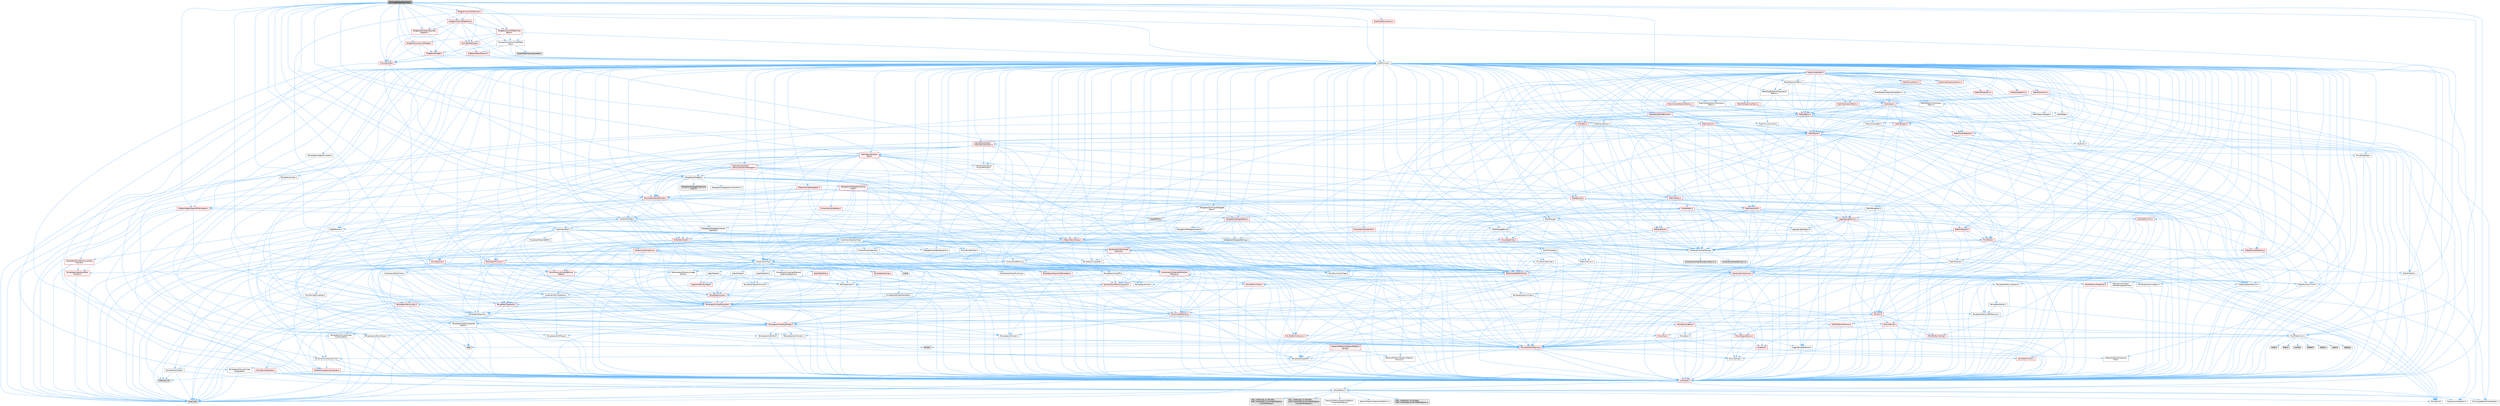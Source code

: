 digraph "SKismetDebugTreeView.h"
{
 // INTERACTIVE_SVG=YES
 // LATEX_PDF_SIZE
  bgcolor="transparent";
  edge [fontname=Helvetica,fontsize=10,labelfontname=Helvetica,labelfontsize=10];
  node [fontname=Helvetica,fontsize=10,shape=box,height=0.2,width=0.4];
  Node1 [id="Node000001",label="SKismetDebugTreeView.h",height=0.2,width=0.4,color="gray40", fillcolor="grey60", style="filled", fontcolor="black",tooltip=" "];
  Node1 -> Node2 [id="edge1_Node000001_Node000002",color="steelblue1",style="solid",tooltip=" "];
  Node2 [id="Node000002",label="Containers/Array.h",height=0.2,width=0.4,color="grey40", fillcolor="white", style="filled",URL="$df/dd0/Array_8h.html",tooltip=" "];
  Node2 -> Node3 [id="edge2_Node000002_Node000003",color="steelblue1",style="solid",tooltip=" "];
  Node3 [id="Node000003",label="CoreTypes.h",height=0.2,width=0.4,color="red", fillcolor="#FFF0F0", style="filled",URL="$dc/dec/CoreTypes_8h.html",tooltip=" "];
  Node3 -> Node4 [id="edge3_Node000003_Node000004",color="steelblue1",style="solid",tooltip=" "];
  Node4 [id="Node000004",label="HAL/Platform.h",height=0.2,width=0.4,color="grey40", fillcolor="white", style="filled",URL="$d9/dd0/Platform_8h.html",tooltip=" "];
  Node4 -> Node5 [id="edge4_Node000004_Node000005",color="steelblue1",style="solid",tooltip=" "];
  Node5 [id="Node000005",label="Misc/Build.h",height=0.2,width=0.4,color="grey40", fillcolor="white", style="filled",URL="$d3/dbb/Build_8h.html",tooltip=" "];
  Node4 -> Node6 [id="edge5_Node000004_Node000006",color="steelblue1",style="solid",tooltip=" "];
  Node6 [id="Node000006",label="Misc/LargeWorldCoordinates.h",height=0.2,width=0.4,color="grey40", fillcolor="white", style="filled",URL="$d2/dcb/LargeWorldCoordinates_8h.html",tooltip=" "];
  Node4 -> Node7 [id="edge6_Node000004_Node000007",color="steelblue1",style="solid",tooltip=" "];
  Node7 [id="Node000007",label="type_traits",height=0.2,width=0.4,color="grey60", fillcolor="#E0E0E0", style="filled",tooltip=" "];
  Node4 -> Node8 [id="edge7_Node000004_Node000008",color="steelblue1",style="solid",tooltip=" "];
  Node8 [id="Node000008",label="PreprocessorHelpers.h",height=0.2,width=0.4,color="grey40", fillcolor="white", style="filled",URL="$db/ddb/PreprocessorHelpers_8h.html",tooltip=" "];
  Node4 -> Node9 [id="edge8_Node000004_Node000009",color="steelblue1",style="solid",tooltip=" "];
  Node9 [id="Node000009",label="UBT_COMPILED_PLATFORM\l/UBT_COMPILED_PLATFORMPlatform\lCompilerPreSetup.h",height=0.2,width=0.4,color="grey60", fillcolor="#E0E0E0", style="filled",tooltip=" "];
  Node4 -> Node10 [id="edge9_Node000004_Node000010",color="steelblue1",style="solid",tooltip=" "];
  Node10 [id="Node000010",label="GenericPlatform/GenericPlatform\lCompilerPreSetup.h",height=0.2,width=0.4,color="grey40", fillcolor="white", style="filled",URL="$d9/dc8/GenericPlatformCompilerPreSetup_8h.html",tooltip=" "];
  Node4 -> Node11 [id="edge10_Node000004_Node000011",color="steelblue1",style="solid",tooltip=" "];
  Node11 [id="Node000011",label="GenericPlatform/GenericPlatform.h",height=0.2,width=0.4,color="grey40", fillcolor="white", style="filled",URL="$d6/d84/GenericPlatform_8h.html",tooltip=" "];
  Node4 -> Node12 [id="edge11_Node000004_Node000012",color="steelblue1",style="solid",tooltip=" "];
  Node12 [id="Node000012",label="UBT_COMPILED_PLATFORM\l/UBT_COMPILED_PLATFORMPlatform.h",height=0.2,width=0.4,color="grey60", fillcolor="#E0E0E0", style="filled",tooltip=" "];
  Node4 -> Node13 [id="edge12_Node000004_Node000013",color="steelblue1",style="solid",tooltip=" "];
  Node13 [id="Node000013",label="UBT_COMPILED_PLATFORM\l/UBT_COMPILED_PLATFORMPlatform\lCompilerSetup.h",height=0.2,width=0.4,color="grey60", fillcolor="#E0E0E0", style="filled",tooltip=" "];
  Node2 -> Node17 [id="edge13_Node000002_Node000017",color="steelblue1",style="solid",tooltip=" "];
  Node17 [id="Node000017",label="Misc/AssertionMacros.h",height=0.2,width=0.4,color="red", fillcolor="#FFF0F0", style="filled",URL="$d0/dfa/AssertionMacros_8h.html",tooltip=" "];
  Node17 -> Node3 [id="edge14_Node000017_Node000003",color="steelblue1",style="solid",tooltip=" "];
  Node17 -> Node4 [id="edge15_Node000017_Node000004",color="steelblue1",style="solid",tooltip=" "];
  Node17 -> Node18 [id="edge16_Node000017_Node000018",color="steelblue1",style="solid",tooltip=" "];
  Node18 [id="Node000018",label="HAL/PlatformMisc.h",height=0.2,width=0.4,color="red", fillcolor="#FFF0F0", style="filled",URL="$d0/df5/PlatformMisc_8h.html",tooltip=" "];
  Node18 -> Node3 [id="edge17_Node000018_Node000003",color="steelblue1",style="solid",tooltip=" "];
  Node17 -> Node8 [id="edge18_Node000017_Node000008",color="steelblue1",style="solid",tooltip=" "];
  Node17 -> Node54 [id="edge19_Node000017_Node000054",color="steelblue1",style="solid",tooltip=" "];
  Node54 [id="Node000054",label="Templates/EnableIf.h",height=0.2,width=0.4,color="grey40", fillcolor="white", style="filled",URL="$d7/d60/EnableIf_8h.html",tooltip=" "];
  Node54 -> Node3 [id="edge20_Node000054_Node000003",color="steelblue1",style="solid",tooltip=" "];
  Node17 -> Node60 [id="edge21_Node000017_Node000060",color="steelblue1",style="solid",tooltip=" "];
  Node60 [id="Node000060",label="Misc/VarArgs.h",height=0.2,width=0.4,color="grey40", fillcolor="white", style="filled",URL="$d5/d6f/VarArgs_8h.html",tooltip=" "];
  Node60 -> Node3 [id="edge22_Node000060_Node000003",color="steelblue1",style="solid",tooltip=" "];
  Node2 -> Node68 [id="edge23_Node000002_Node000068",color="steelblue1",style="solid",tooltip=" "];
  Node68 [id="Node000068",label="Misc/IntrusiveUnsetOptional\lState.h",height=0.2,width=0.4,color="red", fillcolor="#FFF0F0", style="filled",URL="$d2/d0a/IntrusiveUnsetOptionalState_8h.html",tooltip=" "];
  Node2 -> Node70 [id="edge24_Node000002_Node000070",color="steelblue1",style="solid",tooltip=" "];
  Node70 [id="Node000070",label="Misc/ReverseIterate.h",height=0.2,width=0.4,color="red", fillcolor="#FFF0F0", style="filled",URL="$db/de3/ReverseIterate_8h.html",tooltip=" "];
  Node70 -> Node4 [id="edge25_Node000070_Node000004",color="steelblue1",style="solid",tooltip=" "];
  Node2 -> Node72 [id="edge26_Node000002_Node000072",color="steelblue1",style="solid",tooltip=" "];
  Node72 [id="Node000072",label="HAL/UnrealMemory.h",height=0.2,width=0.4,color="red", fillcolor="#FFF0F0", style="filled",URL="$d9/d96/UnrealMemory_8h.html",tooltip=" "];
  Node72 -> Node3 [id="edge27_Node000072_Node000003",color="steelblue1",style="solid",tooltip=" "];
  Node72 -> Node76 [id="edge28_Node000072_Node000076",color="steelblue1",style="solid",tooltip=" "];
  Node76 [id="Node000076",label="HAL/MemoryBase.h",height=0.2,width=0.4,color="red", fillcolor="#FFF0F0", style="filled",URL="$d6/d9f/MemoryBase_8h.html",tooltip=" "];
  Node76 -> Node3 [id="edge29_Node000076_Node000003",color="steelblue1",style="solid",tooltip=" "];
  Node76 -> Node47 [id="edge30_Node000076_Node000047",color="steelblue1",style="solid",tooltip=" "];
  Node47 [id="Node000047",label="HAL/PlatformAtomics.h",height=0.2,width=0.4,color="red", fillcolor="#FFF0F0", style="filled",URL="$d3/d36/PlatformAtomics_8h.html",tooltip=" "];
  Node47 -> Node3 [id="edge31_Node000047_Node000003",color="steelblue1",style="solid",tooltip=" "];
  Node76 -> Node30 [id="edge32_Node000076_Node000030",color="steelblue1",style="solid",tooltip=" "];
  Node30 [id="Node000030",label="HAL/PlatformCrt.h",height=0.2,width=0.4,color="grey40", fillcolor="white", style="filled",URL="$d8/d75/PlatformCrt_8h.html",tooltip=" "];
  Node30 -> Node31 [id="edge33_Node000030_Node000031",color="steelblue1",style="solid",tooltip=" "];
  Node31 [id="Node000031",label="new",height=0.2,width=0.4,color="grey60", fillcolor="#E0E0E0", style="filled",tooltip=" "];
  Node30 -> Node32 [id="edge34_Node000030_Node000032",color="steelblue1",style="solid",tooltip=" "];
  Node32 [id="Node000032",label="wchar.h",height=0.2,width=0.4,color="grey60", fillcolor="#E0E0E0", style="filled",tooltip=" "];
  Node30 -> Node33 [id="edge35_Node000030_Node000033",color="steelblue1",style="solid",tooltip=" "];
  Node33 [id="Node000033",label="stddef.h",height=0.2,width=0.4,color="grey60", fillcolor="#E0E0E0", style="filled",tooltip=" "];
  Node30 -> Node34 [id="edge36_Node000030_Node000034",color="steelblue1",style="solid",tooltip=" "];
  Node34 [id="Node000034",label="stdlib.h",height=0.2,width=0.4,color="grey60", fillcolor="#E0E0E0", style="filled",tooltip=" "];
  Node30 -> Node35 [id="edge37_Node000030_Node000035",color="steelblue1",style="solid",tooltip=" "];
  Node35 [id="Node000035",label="stdio.h",height=0.2,width=0.4,color="grey60", fillcolor="#E0E0E0", style="filled",tooltip=" "];
  Node30 -> Node36 [id="edge38_Node000030_Node000036",color="steelblue1",style="solid",tooltip=" "];
  Node36 [id="Node000036",label="stdarg.h",height=0.2,width=0.4,color="grey60", fillcolor="#E0E0E0", style="filled",tooltip=" "];
  Node30 -> Node37 [id="edge39_Node000030_Node000037",color="steelblue1",style="solid",tooltip=" "];
  Node37 [id="Node000037",label="math.h",height=0.2,width=0.4,color="grey60", fillcolor="#E0E0E0", style="filled",tooltip=" "];
  Node30 -> Node38 [id="edge40_Node000030_Node000038",color="steelblue1",style="solid",tooltip=" "];
  Node38 [id="Node000038",label="float.h",height=0.2,width=0.4,color="grey60", fillcolor="#E0E0E0", style="filled",tooltip=" "];
  Node30 -> Node39 [id="edge41_Node000030_Node000039",color="steelblue1",style="solid",tooltip=" "];
  Node39 [id="Node000039",label="string.h",height=0.2,width=0.4,color="grey60", fillcolor="#E0E0E0", style="filled",tooltip=" "];
  Node76 -> Node77 [id="edge42_Node000076_Node000077",color="steelblue1",style="solid",tooltip=" "];
  Node77 [id="Node000077",label="Misc/Exec.h",height=0.2,width=0.4,color="grey40", fillcolor="white", style="filled",URL="$de/ddb/Exec_8h.html",tooltip=" "];
  Node77 -> Node3 [id="edge43_Node000077_Node000003",color="steelblue1",style="solid",tooltip=" "];
  Node77 -> Node17 [id="edge44_Node000077_Node000017",color="steelblue1",style="solid",tooltip=" "];
  Node76 -> Node78 [id="edge45_Node000076_Node000078",color="steelblue1",style="solid",tooltip=" "];
  Node78 [id="Node000078",label="Misc/OutputDevice.h",height=0.2,width=0.4,color="red", fillcolor="#FFF0F0", style="filled",URL="$d7/d32/OutputDevice_8h.html",tooltip=" "];
  Node78 -> Node25 [id="edge46_Node000078_Node000025",color="steelblue1",style="solid",tooltip=" "];
  Node25 [id="Node000025",label="CoreFwd.h",height=0.2,width=0.4,color="red", fillcolor="#FFF0F0", style="filled",URL="$d1/d1e/CoreFwd_8h.html",tooltip=" "];
  Node25 -> Node3 [id="edge47_Node000025_Node000003",color="steelblue1",style="solid",tooltip=" "];
  Node25 -> Node26 [id="edge48_Node000025_Node000026",color="steelblue1",style="solid",tooltip=" "];
  Node26 [id="Node000026",label="Containers/ContainersFwd.h",height=0.2,width=0.4,color="grey40", fillcolor="white", style="filled",URL="$d4/d0a/ContainersFwd_8h.html",tooltip=" "];
  Node26 -> Node4 [id="edge49_Node000026_Node000004",color="steelblue1",style="solid",tooltip=" "];
  Node26 -> Node3 [id="edge50_Node000026_Node000003",color="steelblue1",style="solid",tooltip=" "];
  Node26 -> Node23 [id="edge51_Node000026_Node000023",color="steelblue1",style="solid",tooltip=" "];
  Node23 [id="Node000023",label="Traits/IsContiguousContainer.h",height=0.2,width=0.4,color="red", fillcolor="#FFF0F0", style="filled",URL="$d5/d3c/IsContiguousContainer_8h.html",tooltip=" "];
  Node23 -> Node3 [id="edge52_Node000023_Node000003",color="steelblue1",style="solid",tooltip=" "];
  Node23 -> Node22 [id="edge53_Node000023_Node000022",color="steelblue1",style="solid",tooltip=" "];
  Node22 [id="Node000022",label="initializer_list",height=0.2,width=0.4,color="grey60", fillcolor="#E0E0E0", style="filled",tooltip=" "];
  Node25 -> Node28 [id="edge54_Node000025_Node000028",color="steelblue1",style="solid",tooltip=" "];
  Node28 [id="Node000028",label="UObject/UObjectHierarchy\lFwd.h",height=0.2,width=0.4,color="grey40", fillcolor="white", style="filled",URL="$d3/d13/UObjectHierarchyFwd_8h.html",tooltip=" "];
  Node78 -> Node3 [id="edge55_Node000078_Node000003",color="steelblue1",style="solid",tooltip=" "];
  Node78 -> Node79 [id="edge56_Node000078_Node000079",color="steelblue1",style="solid",tooltip=" "];
  Node79 [id="Node000079",label="Logging/LogVerbosity.h",height=0.2,width=0.4,color="grey40", fillcolor="white", style="filled",URL="$d2/d8f/LogVerbosity_8h.html",tooltip=" "];
  Node79 -> Node3 [id="edge57_Node000079_Node000003",color="steelblue1",style="solid",tooltip=" "];
  Node78 -> Node60 [id="edge58_Node000078_Node000060",color="steelblue1",style="solid",tooltip=" "];
  Node72 -> Node89 [id="edge59_Node000072_Node000089",color="steelblue1",style="solid",tooltip=" "];
  Node89 [id="Node000089",label="HAL/PlatformMemory.h",height=0.2,width=0.4,color="red", fillcolor="#FFF0F0", style="filled",URL="$de/d68/PlatformMemory_8h.html",tooltip=" "];
  Node89 -> Node3 [id="edge60_Node000089_Node000003",color="steelblue1",style="solid",tooltip=" "];
  Node72 -> Node92 [id="edge61_Node000072_Node000092",color="steelblue1",style="solid",tooltip=" "];
  Node92 [id="Node000092",label="Templates/IsPointer.h",height=0.2,width=0.4,color="grey40", fillcolor="white", style="filled",URL="$d7/d05/IsPointer_8h.html",tooltip=" "];
  Node92 -> Node3 [id="edge62_Node000092_Node000003",color="steelblue1",style="solid",tooltip=" "];
  Node2 -> Node93 [id="edge63_Node000002_Node000093",color="steelblue1",style="solid",tooltip=" "];
  Node93 [id="Node000093",label="Templates/UnrealTypeTraits.h",height=0.2,width=0.4,color="red", fillcolor="#FFF0F0", style="filled",URL="$d2/d2d/UnrealTypeTraits_8h.html",tooltip=" "];
  Node93 -> Node3 [id="edge64_Node000093_Node000003",color="steelblue1",style="solid",tooltip=" "];
  Node93 -> Node92 [id="edge65_Node000093_Node000092",color="steelblue1",style="solid",tooltip=" "];
  Node93 -> Node17 [id="edge66_Node000093_Node000017",color="steelblue1",style="solid",tooltip=" "];
  Node93 -> Node85 [id="edge67_Node000093_Node000085",color="steelblue1",style="solid",tooltip=" "];
  Node85 [id="Node000085",label="Templates/AndOrNot.h",height=0.2,width=0.4,color="grey40", fillcolor="white", style="filled",URL="$db/d0a/AndOrNot_8h.html",tooltip=" "];
  Node85 -> Node3 [id="edge68_Node000085_Node000003",color="steelblue1",style="solid",tooltip=" "];
  Node93 -> Node54 [id="edge69_Node000093_Node000054",color="steelblue1",style="solid",tooltip=" "];
  Node93 -> Node94 [id="edge70_Node000093_Node000094",color="steelblue1",style="solid",tooltip=" "];
  Node94 [id="Node000094",label="Templates/IsArithmetic.h",height=0.2,width=0.4,color="grey40", fillcolor="white", style="filled",URL="$d2/d5d/IsArithmetic_8h.html",tooltip=" "];
  Node94 -> Node3 [id="edge71_Node000094_Node000003",color="steelblue1",style="solid",tooltip=" "];
  Node93 -> Node96 [id="edge72_Node000093_Node000096",color="steelblue1",style="solid",tooltip=" "];
  Node96 [id="Node000096",label="Templates/IsPODType.h",height=0.2,width=0.4,color="grey40", fillcolor="white", style="filled",URL="$d7/db1/IsPODType_8h.html",tooltip=" "];
  Node96 -> Node3 [id="edge73_Node000096_Node000003",color="steelblue1",style="solid",tooltip=" "];
  Node93 -> Node97 [id="edge74_Node000093_Node000097",color="steelblue1",style="solid",tooltip=" "];
  Node97 [id="Node000097",label="Templates/IsUECoreType.h",height=0.2,width=0.4,color="grey40", fillcolor="white", style="filled",URL="$d1/db8/IsUECoreType_8h.html",tooltip=" "];
  Node97 -> Node3 [id="edge75_Node000097_Node000003",color="steelblue1",style="solid",tooltip=" "];
  Node97 -> Node7 [id="edge76_Node000097_Node000007",color="steelblue1",style="solid",tooltip=" "];
  Node93 -> Node86 [id="edge77_Node000093_Node000086",color="steelblue1",style="solid",tooltip=" "];
  Node86 [id="Node000086",label="Templates/IsTriviallyCopy\lConstructible.h",height=0.2,width=0.4,color="grey40", fillcolor="white", style="filled",URL="$d3/d78/IsTriviallyCopyConstructible_8h.html",tooltip=" "];
  Node86 -> Node3 [id="edge78_Node000086_Node000003",color="steelblue1",style="solid",tooltip=" "];
  Node86 -> Node7 [id="edge79_Node000086_Node000007",color="steelblue1",style="solid",tooltip=" "];
  Node2 -> Node98 [id="edge80_Node000002_Node000098",color="steelblue1",style="solid",tooltip=" "];
  Node98 [id="Node000098",label="Templates/UnrealTemplate.h",height=0.2,width=0.4,color="red", fillcolor="#FFF0F0", style="filled",URL="$d4/d24/UnrealTemplate_8h.html",tooltip=" "];
  Node98 -> Node3 [id="edge81_Node000098_Node000003",color="steelblue1",style="solid",tooltip=" "];
  Node98 -> Node92 [id="edge82_Node000098_Node000092",color="steelblue1",style="solid",tooltip=" "];
  Node98 -> Node72 [id="edge83_Node000098_Node000072",color="steelblue1",style="solid",tooltip=" "];
  Node98 -> Node93 [id="edge84_Node000098_Node000093",color="steelblue1",style="solid",tooltip=" "];
  Node98 -> Node101 [id="edge85_Node000098_Node000101",color="steelblue1",style="solid",tooltip=" "];
  Node101 [id="Node000101",label="Templates/RemoveReference.h",height=0.2,width=0.4,color="grey40", fillcolor="white", style="filled",URL="$da/dbe/RemoveReference_8h.html",tooltip=" "];
  Node101 -> Node3 [id="edge86_Node000101_Node000003",color="steelblue1",style="solid",tooltip=" "];
  Node98 -> Node62 [id="edge87_Node000098_Node000062",color="steelblue1",style="solid",tooltip=" "];
  Node62 [id="Node000062",label="Templates/Requires.h",height=0.2,width=0.4,color="grey40", fillcolor="white", style="filled",URL="$dc/d96/Requires_8h.html",tooltip=" "];
  Node62 -> Node54 [id="edge88_Node000062_Node000054",color="steelblue1",style="solid",tooltip=" "];
  Node62 -> Node7 [id="edge89_Node000062_Node000007",color="steelblue1",style="solid",tooltip=" "];
  Node98 -> Node102 [id="edge90_Node000098_Node000102",color="steelblue1",style="solid",tooltip=" "];
  Node102 [id="Node000102",label="Templates/TypeCompatible\lBytes.h",height=0.2,width=0.4,color="grey40", fillcolor="white", style="filled",URL="$df/d0a/TypeCompatibleBytes_8h.html",tooltip=" "];
  Node102 -> Node3 [id="edge91_Node000102_Node000003",color="steelblue1",style="solid",tooltip=" "];
  Node102 -> Node39 [id="edge92_Node000102_Node000039",color="steelblue1",style="solid",tooltip=" "];
  Node102 -> Node31 [id="edge93_Node000102_Node000031",color="steelblue1",style="solid",tooltip=" "];
  Node102 -> Node7 [id="edge94_Node000102_Node000007",color="steelblue1",style="solid",tooltip=" "];
  Node98 -> Node23 [id="edge95_Node000098_Node000023",color="steelblue1",style="solid",tooltip=" "];
  Node98 -> Node7 [id="edge96_Node000098_Node000007",color="steelblue1",style="solid",tooltip=" "];
  Node2 -> Node104 [id="edge97_Node000002_Node000104",color="steelblue1",style="solid",tooltip=" "];
  Node104 [id="Node000104",label="Containers/AllowShrinking.h",height=0.2,width=0.4,color="grey40", fillcolor="white", style="filled",URL="$d7/d1a/AllowShrinking_8h.html",tooltip=" "];
  Node104 -> Node3 [id="edge98_Node000104_Node000003",color="steelblue1",style="solid",tooltip=" "];
  Node2 -> Node105 [id="edge99_Node000002_Node000105",color="steelblue1",style="solid",tooltip=" "];
  Node105 [id="Node000105",label="Containers/ContainerAllocation\lPolicies.h",height=0.2,width=0.4,color="red", fillcolor="#FFF0F0", style="filled",URL="$d7/dff/ContainerAllocationPolicies_8h.html",tooltip=" "];
  Node105 -> Node3 [id="edge100_Node000105_Node000003",color="steelblue1",style="solid",tooltip=" "];
  Node105 -> Node105 [id="edge101_Node000105_Node000105",color="steelblue1",style="solid",tooltip=" "];
  Node105 -> Node107 [id="edge102_Node000105_Node000107",color="steelblue1",style="solid",tooltip=" "];
  Node107 [id="Node000107",label="HAL/PlatformMath.h",height=0.2,width=0.4,color="red", fillcolor="#FFF0F0", style="filled",URL="$dc/d53/PlatformMath_8h.html",tooltip=" "];
  Node107 -> Node3 [id="edge103_Node000107_Node000003",color="steelblue1",style="solid",tooltip=" "];
  Node105 -> Node72 [id="edge104_Node000105_Node000072",color="steelblue1",style="solid",tooltip=" "];
  Node105 -> Node40 [id="edge105_Node000105_Node000040",color="steelblue1",style="solid",tooltip=" "];
  Node40 [id="Node000040",label="Math/NumericLimits.h",height=0.2,width=0.4,color="grey40", fillcolor="white", style="filled",URL="$df/d1b/NumericLimits_8h.html",tooltip=" "];
  Node40 -> Node3 [id="edge106_Node000040_Node000003",color="steelblue1",style="solid",tooltip=" "];
  Node105 -> Node17 [id="edge107_Node000105_Node000017",color="steelblue1",style="solid",tooltip=" "];
  Node105 -> Node116 [id="edge108_Node000105_Node000116",color="steelblue1",style="solid",tooltip=" "];
  Node116 [id="Node000116",label="Templates/MemoryOps.h",height=0.2,width=0.4,color="red", fillcolor="#FFF0F0", style="filled",URL="$db/dea/MemoryOps_8h.html",tooltip=" "];
  Node116 -> Node3 [id="edge109_Node000116_Node000003",color="steelblue1",style="solid",tooltip=" "];
  Node116 -> Node72 [id="edge110_Node000116_Node000072",color="steelblue1",style="solid",tooltip=" "];
  Node116 -> Node87 [id="edge111_Node000116_Node000087",color="steelblue1",style="solid",tooltip=" "];
  Node87 [id="Node000087",label="Templates/IsTriviallyCopy\lAssignable.h",height=0.2,width=0.4,color="grey40", fillcolor="white", style="filled",URL="$d2/df2/IsTriviallyCopyAssignable_8h.html",tooltip=" "];
  Node87 -> Node3 [id="edge112_Node000087_Node000003",color="steelblue1",style="solid",tooltip=" "];
  Node87 -> Node7 [id="edge113_Node000087_Node000007",color="steelblue1",style="solid",tooltip=" "];
  Node116 -> Node86 [id="edge114_Node000116_Node000086",color="steelblue1",style="solid",tooltip=" "];
  Node116 -> Node62 [id="edge115_Node000116_Node000062",color="steelblue1",style="solid",tooltip=" "];
  Node116 -> Node93 [id="edge116_Node000116_Node000093",color="steelblue1",style="solid",tooltip=" "];
  Node116 -> Node31 [id="edge117_Node000116_Node000031",color="steelblue1",style="solid",tooltip=" "];
  Node116 -> Node7 [id="edge118_Node000116_Node000007",color="steelblue1",style="solid",tooltip=" "];
  Node105 -> Node102 [id="edge119_Node000105_Node000102",color="steelblue1",style="solid",tooltip=" "];
  Node105 -> Node7 [id="edge120_Node000105_Node000007",color="steelblue1",style="solid",tooltip=" "];
  Node2 -> Node117 [id="edge121_Node000002_Node000117",color="steelblue1",style="solid",tooltip=" "];
  Node117 [id="Node000117",label="Containers/ContainerElement\lTypeCompatibility.h",height=0.2,width=0.4,color="grey40", fillcolor="white", style="filled",URL="$df/ddf/ContainerElementTypeCompatibility_8h.html",tooltip=" "];
  Node117 -> Node3 [id="edge122_Node000117_Node000003",color="steelblue1",style="solid",tooltip=" "];
  Node117 -> Node93 [id="edge123_Node000117_Node000093",color="steelblue1",style="solid",tooltip=" "];
  Node2 -> Node118 [id="edge124_Node000002_Node000118",color="steelblue1",style="solid",tooltip=" "];
  Node118 [id="Node000118",label="Serialization/Archive.h",height=0.2,width=0.4,color="red", fillcolor="#FFF0F0", style="filled",URL="$d7/d3b/Archive_8h.html",tooltip=" "];
  Node118 -> Node25 [id="edge125_Node000118_Node000025",color="steelblue1",style="solid",tooltip=" "];
  Node118 -> Node3 [id="edge126_Node000118_Node000003",color="steelblue1",style="solid",tooltip=" "];
  Node118 -> Node119 [id="edge127_Node000118_Node000119",color="steelblue1",style="solid",tooltip=" "];
  Node119 [id="Node000119",label="HAL/PlatformProperties.h",height=0.2,width=0.4,color="red", fillcolor="#FFF0F0", style="filled",URL="$d9/db0/PlatformProperties_8h.html",tooltip=" "];
  Node119 -> Node3 [id="edge128_Node000119_Node000003",color="steelblue1",style="solid",tooltip=" "];
  Node118 -> Node122 [id="edge129_Node000118_Node000122",color="steelblue1",style="solid",tooltip=" "];
  Node122 [id="Node000122",label="Internationalization\l/TextNamespaceFwd.h",height=0.2,width=0.4,color="grey40", fillcolor="white", style="filled",URL="$d8/d97/TextNamespaceFwd_8h.html",tooltip=" "];
  Node122 -> Node3 [id="edge130_Node000122_Node000003",color="steelblue1",style="solid",tooltip=" "];
  Node118 -> Node17 [id="edge131_Node000118_Node000017",color="steelblue1",style="solid",tooltip=" "];
  Node118 -> Node5 [id="edge132_Node000118_Node000005",color="steelblue1",style="solid",tooltip=" "];
  Node118 -> Node123 [id="edge133_Node000118_Node000123",color="steelblue1",style="solid",tooltip=" "];
  Node123 [id="Node000123",label="Misc/EngineVersionBase.h",height=0.2,width=0.4,color="grey40", fillcolor="white", style="filled",URL="$d5/d2b/EngineVersionBase_8h.html",tooltip=" "];
  Node123 -> Node3 [id="edge134_Node000123_Node000003",color="steelblue1",style="solid",tooltip=" "];
  Node118 -> Node60 [id="edge135_Node000118_Node000060",color="steelblue1",style="solid",tooltip=" "];
  Node118 -> Node54 [id="edge136_Node000118_Node000054",color="steelblue1",style="solid",tooltip=" "];
  Node118 -> Node126 [id="edge137_Node000118_Node000126",color="steelblue1",style="solid",tooltip=" "];
  Node126 [id="Node000126",label="Templates/IsEnumClass.h",height=0.2,width=0.4,color="grey40", fillcolor="white", style="filled",URL="$d7/d15/IsEnumClass_8h.html",tooltip=" "];
  Node126 -> Node3 [id="edge138_Node000126_Node000003",color="steelblue1",style="solid",tooltip=" "];
  Node126 -> Node85 [id="edge139_Node000126_Node000085",color="steelblue1",style="solid",tooltip=" "];
  Node118 -> Node98 [id="edge140_Node000118_Node000098",color="steelblue1",style="solid",tooltip=" "];
  Node118 -> Node127 [id="edge141_Node000118_Node000127",color="steelblue1",style="solid",tooltip=" "];
  Node127 [id="Node000127",label="UObject/ObjectVersion.h",height=0.2,width=0.4,color="grey40", fillcolor="white", style="filled",URL="$da/d63/ObjectVersion_8h.html",tooltip=" "];
  Node127 -> Node3 [id="edge142_Node000127_Node000003",color="steelblue1",style="solid",tooltip=" "];
  Node2 -> Node128 [id="edge143_Node000002_Node000128",color="steelblue1",style="solid",tooltip=" "];
  Node128 [id="Node000128",label="Serialization/MemoryImage\lWriter.h",height=0.2,width=0.4,color="grey40", fillcolor="white", style="filled",URL="$d0/d08/MemoryImageWriter_8h.html",tooltip=" "];
  Node128 -> Node3 [id="edge144_Node000128_Node000003",color="steelblue1",style="solid",tooltip=" "];
  Node128 -> Node129 [id="edge145_Node000128_Node000129",color="steelblue1",style="solid",tooltip=" "];
  Node129 [id="Node000129",label="Serialization/MemoryLayout.h",height=0.2,width=0.4,color="red", fillcolor="#FFF0F0", style="filled",URL="$d7/d66/MemoryLayout_8h.html",tooltip=" "];
  Node129 -> Node132 [id="edge146_Node000129_Node000132",color="steelblue1",style="solid",tooltip=" "];
  Node132 [id="Node000132",label="Containers/EnumAsByte.h",height=0.2,width=0.4,color="grey40", fillcolor="white", style="filled",URL="$d6/d9a/EnumAsByte_8h.html",tooltip=" "];
  Node132 -> Node3 [id="edge147_Node000132_Node000003",color="steelblue1",style="solid",tooltip=" "];
  Node132 -> Node96 [id="edge148_Node000132_Node000096",color="steelblue1",style="solid",tooltip=" "];
  Node132 -> Node133 [id="edge149_Node000132_Node000133",color="steelblue1",style="solid",tooltip=" "];
  Node133 [id="Node000133",label="Templates/TypeHash.h",height=0.2,width=0.4,color="red", fillcolor="#FFF0F0", style="filled",URL="$d1/d62/TypeHash_8h.html",tooltip=" "];
  Node133 -> Node3 [id="edge150_Node000133_Node000003",color="steelblue1",style="solid",tooltip=" "];
  Node133 -> Node62 [id="edge151_Node000133_Node000062",color="steelblue1",style="solid",tooltip=" "];
  Node133 -> Node134 [id="edge152_Node000133_Node000134",color="steelblue1",style="solid",tooltip=" "];
  Node134 [id="Node000134",label="Misc/Crc.h",height=0.2,width=0.4,color="red", fillcolor="#FFF0F0", style="filled",URL="$d4/dd2/Crc_8h.html",tooltip=" "];
  Node134 -> Node3 [id="edge153_Node000134_Node000003",color="steelblue1",style="solid",tooltip=" "];
  Node134 -> Node74 [id="edge154_Node000134_Node000074",color="steelblue1",style="solid",tooltip=" "];
  Node74 [id="Node000074",label="HAL/PlatformString.h",height=0.2,width=0.4,color="red", fillcolor="#FFF0F0", style="filled",URL="$db/db5/PlatformString_8h.html",tooltip=" "];
  Node74 -> Node3 [id="edge155_Node000074_Node000003",color="steelblue1",style="solid",tooltip=" "];
  Node134 -> Node17 [id="edge156_Node000134_Node000017",color="steelblue1",style="solid",tooltip=" "];
  Node134 -> Node135 [id="edge157_Node000134_Node000135",color="steelblue1",style="solid",tooltip=" "];
  Node135 [id="Node000135",label="Misc/CString.h",height=0.2,width=0.4,color="red", fillcolor="#FFF0F0", style="filled",URL="$d2/d49/CString_8h.html",tooltip=" "];
  Node135 -> Node3 [id="edge158_Node000135_Node000003",color="steelblue1",style="solid",tooltip=" "];
  Node135 -> Node30 [id="edge159_Node000135_Node000030",color="steelblue1",style="solid",tooltip=" "];
  Node135 -> Node74 [id="edge160_Node000135_Node000074",color="steelblue1",style="solid",tooltip=" "];
  Node135 -> Node17 [id="edge161_Node000135_Node000017",color="steelblue1",style="solid",tooltip=" "];
  Node135 -> Node136 [id="edge162_Node000135_Node000136",color="steelblue1",style="solid",tooltip=" "];
  Node136 [id="Node000136",label="Misc/Char.h",height=0.2,width=0.4,color="red", fillcolor="#FFF0F0", style="filled",URL="$d0/d58/Char_8h.html",tooltip=" "];
  Node136 -> Node3 [id="edge163_Node000136_Node000003",color="steelblue1",style="solid",tooltip=" "];
  Node136 -> Node7 [id="edge164_Node000136_Node000007",color="steelblue1",style="solid",tooltip=" "];
  Node135 -> Node60 [id="edge165_Node000135_Node000060",color="steelblue1",style="solid",tooltip=" "];
  Node134 -> Node136 [id="edge166_Node000134_Node000136",color="steelblue1",style="solid",tooltip=" "];
  Node134 -> Node93 [id="edge167_Node000134_Node000093",color="steelblue1",style="solid",tooltip=" "];
  Node133 -> Node7 [id="edge168_Node000133_Node000007",color="steelblue1",style="solid",tooltip=" "];
  Node129 -> Node72 [id="edge169_Node000129_Node000072",color="steelblue1",style="solid",tooltip=" "];
  Node129 -> Node54 [id="edge170_Node000129_Node000054",color="steelblue1",style="solid",tooltip=" "];
  Node129 -> Node98 [id="edge171_Node000129_Node000098",color="steelblue1",style="solid",tooltip=" "];
  Node2 -> Node142 [id="edge172_Node000002_Node000142",color="steelblue1",style="solid",tooltip=" "];
  Node142 [id="Node000142",label="Algo/Heapify.h",height=0.2,width=0.4,color="grey40", fillcolor="white", style="filled",URL="$d0/d2a/Heapify_8h.html",tooltip=" "];
  Node142 -> Node143 [id="edge173_Node000142_Node000143",color="steelblue1",style="solid",tooltip=" "];
  Node143 [id="Node000143",label="Algo/Impl/BinaryHeap.h",height=0.2,width=0.4,color="red", fillcolor="#FFF0F0", style="filled",URL="$d7/da3/Algo_2Impl_2BinaryHeap_8h.html",tooltip=" "];
  Node143 -> Node144 [id="edge174_Node000143_Node000144",color="steelblue1",style="solid",tooltip=" "];
  Node144 [id="Node000144",label="Templates/Invoke.h",height=0.2,width=0.4,color="red", fillcolor="#FFF0F0", style="filled",URL="$d7/deb/Invoke_8h.html",tooltip=" "];
  Node144 -> Node3 [id="edge175_Node000144_Node000003",color="steelblue1",style="solid",tooltip=" "];
  Node144 -> Node98 [id="edge176_Node000144_Node000098",color="steelblue1",style="solid",tooltip=" "];
  Node144 -> Node7 [id="edge177_Node000144_Node000007",color="steelblue1",style="solid",tooltip=" "];
  Node143 -> Node7 [id="edge178_Node000143_Node000007",color="steelblue1",style="solid",tooltip=" "];
  Node142 -> Node148 [id="edge179_Node000142_Node000148",color="steelblue1",style="solid",tooltip=" "];
  Node148 [id="Node000148",label="Templates/IdentityFunctor.h",height=0.2,width=0.4,color="grey40", fillcolor="white", style="filled",URL="$d7/d2e/IdentityFunctor_8h.html",tooltip=" "];
  Node148 -> Node4 [id="edge180_Node000148_Node000004",color="steelblue1",style="solid",tooltip=" "];
  Node142 -> Node144 [id="edge181_Node000142_Node000144",color="steelblue1",style="solid",tooltip=" "];
  Node142 -> Node149 [id="edge182_Node000142_Node000149",color="steelblue1",style="solid",tooltip=" "];
  Node149 [id="Node000149",label="Templates/Less.h",height=0.2,width=0.4,color="grey40", fillcolor="white", style="filled",URL="$de/dc8/Less_8h.html",tooltip=" "];
  Node149 -> Node3 [id="edge183_Node000149_Node000003",color="steelblue1",style="solid",tooltip=" "];
  Node149 -> Node98 [id="edge184_Node000149_Node000098",color="steelblue1",style="solid",tooltip=" "];
  Node142 -> Node98 [id="edge185_Node000142_Node000098",color="steelblue1",style="solid",tooltip=" "];
  Node2 -> Node150 [id="edge186_Node000002_Node000150",color="steelblue1",style="solid",tooltip=" "];
  Node150 [id="Node000150",label="Algo/HeapSort.h",height=0.2,width=0.4,color="grey40", fillcolor="white", style="filled",URL="$d3/d92/HeapSort_8h.html",tooltip=" "];
  Node150 -> Node143 [id="edge187_Node000150_Node000143",color="steelblue1",style="solid",tooltip=" "];
  Node150 -> Node148 [id="edge188_Node000150_Node000148",color="steelblue1",style="solid",tooltip=" "];
  Node150 -> Node149 [id="edge189_Node000150_Node000149",color="steelblue1",style="solid",tooltip=" "];
  Node150 -> Node98 [id="edge190_Node000150_Node000098",color="steelblue1",style="solid",tooltip=" "];
  Node2 -> Node151 [id="edge191_Node000002_Node000151",color="steelblue1",style="solid",tooltip=" "];
  Node151 [id="Node000151",label="Algo/IsHeap.h",height=0.2,width=0.4,color="grey40", fillcolor="white", style="filled",URL="$de/d32/IsHeap_8h.html",tooltip=" "];
  Node151 -> Node143 [id="edge192_Node000151_Node000143",color="steelblue1",style="solid",tooltip=" "];
  Node151 -> Node148 [id="edge193_Node000151_Node000148",color="steelblue1",style="solid",tooltip=" "];
  Node151 -> Node144 [id="edge194_Node000151_Node000144",color="steelblue1",style="solid",tooltip=" "];
  Node151 -> Node149 [id="edge195_Node000151_Node000149",color="steelblue1",style="solid",tooltip=" "];
  Node151 -> Node98 [id="edge196_Node000151_Node000098",color="steelblue1",style="solid",tooltip=" "];
  Node2 -> Node143 [id="edge197_Node000002_Node000143",color="steelblue1",style="solid",tooltip=" "];
  Node2 -> Node152 [id="edge198_Node000002_Node000152",color="steelblue1",style="solid",tooltip=" "];
  Node152 [id="Node000152",label="Algo/StableSort.h",height=0.2,width=0.4,color="red", fillcolor="#FFF0F0", style="filled",URL="$d7/d3c/StableSort_8h.html",tooltip=" "];
  Node152 -> Node148 [id="edge199_Node000152_Node000148",color="steelblue1",style="solid",tooltip=" "];
  Node152 -> Node144 [id="edge200_Node000152_Node000144",color="steelblue1",style="solid",tooltip=" "];
  Node152 -> Node149 [id="edge201_Node000152_Node000149",color="steelblue1",style="solid",tooltip=" "];
  Node152 -> Node98 [id="edge202_Node000152_Node000098",color="steelblue1",style="solid",tooltip=" "];
  Node2 -> Node155 [id="edge203_Node000002_Node000155",color="steelblue1",style="solid",tooltip=" "];
  Node155 [id="Node000155",label="Concepts/GetTypeHashable.h",height=0.2,width=0.4,color="grey40", fillcolor="white", style="filled",URL="$d3/da2/GetTypeHashable_8h.html",tooltip=" "];
  Node155 -> Node3 [id="edge204_Node000155_Node000003",color="steelblue1",style="solid",tooltip=" "];
  Node155 -> Node133 [id="edge205_Node000155_Node000133",color="steelblue1",style="solid",tooltip=" "];
  Node2 -> Node148 [id="edge206_Node000002_Node000148",color="steelblue1",style="solid",tooltip=" "];
  Node2 -> Node144 [id="edge207_Node000002_Node000144",color="steelblue1",style="solid",tooltip=" "];
  Node2 -> Node149 [id="edge208_Node000002_Node000149",color="steelblue1",style="solid",tooltip=" "];
  Node2 -> Node156 [id="edge209_Node000002_Node000156",color="steelblue1",style="solid",tooltip=" "];
  Node156 [id="Node000156",label="Templates/LosesQualifiers\lFromTo.h",height=0.2,width=0.4,color="red", fillcolor="#FFF0F0", style="filled",URL="$d2/db3/LosesQualifiersFromTo_8h.html",tooltip=" "];
  Node156 -> Node7 [id="edge210_Node000156_Node000007",color="steelblue1",style="solid",tooltip=" "];
  Node2 -> Node62 [id="edge211_Node000002_Node000062",color="steelblue1",style="solid",tooltip=" "];
  Node2 -> Node157 [id="edge212_Node000002_Node000157",color="steelblue1",style="solid",tooltip=" "];
  Node157 [id="Node000157",label="Templates/Sorting.h",height=0.2,width=0.4,color="red", fillcolor="#FFF0F0", style="filled",URL="$d3/d9e/Sorting_8h.html",tooltip=" "];
  Node157 -> Node3 [id="edge213_Node000157_Node000003",color="steelblue1",style="solid",tooltip=" "];
  Node157 -> Node107 [id="edge214_Node000157_Node000107",color="steelblue1",style="solid",tooltip=" "];
  Node157 -> Node149 [id="edge215_Node000157_Node000149",color="steelblue1",style="solid",tooltip=" "];
  Node2 -> Node161 [id="edge216_Node000002_Node000161",color="steelblue1",style="solid",tooltip=" "];
  Node161 [id="Node000161",label="Templates/AlignmentTemplates.h",height=0.2,width=0.4,color="red", fillcolor="#FFF0F0", style="filled",URL="$dd/d32/AlignmentTemplates_8h.html",tooltip=" "];
  Node161 -> Node3 [id="edge217_Node000161_Node000003",color="steelblue1",style="solid",tooltip=" "];
  Node161 -> Node92 [id="edge218_Node000161_Node000092",color="steelblue1",style="solid",tooltip=" "];
  Node2 -> Node21 [id="edge219_Node000002_Node000021",color="steelblue1",style="solid",tooltip=" "];
  Node21 [id="Node000021",label="Traits/ElementType.h",height=0.2,width=0.4,color="grey40", fillcolor="white", style="filled",URL="$d5/d4f/ElementType_8h.html",tooltip=" "];
  Node21 -> Node4 [id="edge220_Node000021_Node000004",color="steelblue1",style="solid",tooltip=" "];
  Node21 -> Node22 [id="edge221_Node000021_Node000022",color="steelblue1",style="solid",tooltip=" "];
  Node21 -> Node7 [id="edge222_Node000021_Node000007",color="steelblue1",style="solid",tooltip=" "];
  Node2 -> Node113 [id="edge223_Node000002_Node000113",color="steelblue1",style="solid",tooltip=" "];
  Node113 [id="Node000113",label="limits",height=0.2,width=0.4,color="grey60", fillcolor="#E0E0E0", style="filled",tooltip=" "];
  Node2 -> Node7 [id="edge224_Node000002_Node000007",color="steelblue1",style="solid",tooltip=" "];
  Node1 -> Node162 [id="edge225_Node000001_Node000162",color="steelblue1",style="solid",tooltip=" "];
  Node162 [id="Node000162",label="Containers/BitArray.h",height=0.2,width=0.4,color="grey40", fillcolor="white", style="filled",URL="$d1/de4/BitArray_8h.html",tooltip=" "];
  Node162 -> Node105 [id="edge226_Node000162_Node000105",color="steelblue1",style="solid",tooltip=" "];
  Node162 -> Node3 [id="edge227_Node000162_Node000003",color="steelblue1",style="solid",tooltip=" "];
  Node162 -> Node47 [id="edge228_Node000162_Node000047",color="steelblue1",style="solid",tooltip=" "];
  Node162 -> Node72 [id="edge229_Node000162_Node000072",color="steelblue1",style="solid",tooltip=" "];
  Node162 -> Node160 [id="edge230_Node000162_Node000160",color="steelblue1",style="solid",tooltip=" "];
  Node160 [id="Node000160",label="Math/UnrealMathUtility.h",height=0.2,width=0.4,color="red", fillcolor="#FFF0F0", style="filled",URL="$db/db8/UnrealMathUtility_8h.html",tooltip=" "];
  Node160 -> Node3 [id="edge231_Node000160_Node000003",color="steelblue1",style="solid",tooltip=" "];
  Node160 -> Node17 [id="edge232_Node000160_Node000017",color="steelblue1",style="solid",tooltip=" "];
  Node160 -> Node107 [id="edge233_Node000160_Node000107",color="steelblue1",style="solid",tooltip=" "];
  Node160 -> Node62 [id="edge234_Node000160_Node000062",color="steelblue1",style="solid",tooltip=" "];
  Node162 -> Node17 [id="edge235_Node000162_Node000017",color="steelblue1",style="solid",tooltip=" "];
  Node162 -> Node42 [id="edge236_Node000162_Node000042",color="steelblue1",style="solid",tooltip=" "];
  Node42 [id="Node000042",label="Misc/EnumClassFlags.h",height=0.2,width=0.4,color="grey40", fillcolor="white", style="filled",URL="$d8/de7/EnumClassFlags_8h.html",tooltip=" "];
  Node162 -> Node118 [id="edge237_Node000162_Node000118",color="steelblue1",style="solid",tooltip=" "];
  Node162 -> Node128 [id="edge238_Node000162_Node000128",color="steelblue1",style="solid",tooltip=" "];
  Node162 -> Node129 [id="edge239_Node000162_Node000129",color="steelblue1",style="solid",tooltip=" "];
  Node162 -> Node54 [id="edge240_Node000162_Node000054",color="steelblue1",style="solid",tooltip=" "];
  Node162 -> Node144 [id="edge241_Node000162_Node000144",color="steelblue1",style="solid",tooltip=" "];
  Node162 -> Node98 [id="edge242_Node000162_Node000098",color="steelblue1",style="solid",tooltip=" "];
  Node162 -> Node93 [id="edge243_Node000162_Node000093",color="steelblue1",style="solid",tooltip=" "];
  Node1 -> Node163 [id="edge244_Node000001_Node000163",color="steelblue1",style="solid",tooltip=" "];
  Node163 [id="Node000163",label="Containers/Set.h",height=0.2,width=0.4,color="grey40", fillcolor="white", style="filled",URL="$d4/d45/Set_8h.html",tooltip=" "];
  Node163 -> Node105 [id="edge245_Node000163_Node000105",color="steelblue1",style="solid",tooltip=" "];
  Node163 -> Node117 [id="edge246_Node000163_Node000117",color="steelblue1",style="solid",tooltip=" "];
  Node163 -> Node164 [id="edge247_Node000163_Node000164",color="steelblue1",style="solid",tooltip=" "];
  Node164 [id="Node000164",label="Containers/SetUtilities.h",height=0.2,width=0.4,color="grey40", fillcolor="white", style="filled",URL="$dc/de5/SetUtilities_8h.html",tooltip=" "];
  Node164 -> Node3 [id="edge248_Node000164_Node000003",color="steelblue1",style="solid",tooltip=" "];
  Node164 -> Node129 [id="edge249_Node000164_Node000129",color="steelblue1",style="solid",tooltip=" "];
  Node164 -> Node116 [id="edge250_Node000164_Node000116",color="steelblue1",style="solid",tooltip=" "];
  Node164 -> Node93 [id="edge251_Node000164_Node000093",color="steelblue1",style="solid",tooltip=" "];
  Node163 -> Node165 [id="edge252_Node000163_Node000165",color="steelblue1",style="solid",tooltip=" "];
  Node165 [id="Node000165",label="Containers/SparseArray.h",height=0.2,width=0.4,color="grey40", fillcolor="white", style="filled",URL="$d5/dbf/SparseArray_8h.html",tooltip=" "];
  Node165 -> Node3 [id="edge253_Node000165_Node000003",color="steelblue1",style="solid",tooltip=" "];
  Node165 -> Node17 [id="edge254_Node000165_Node000017",color="steelblue1",style="solid",tooltip=" "];
  Node165 -> Node72 [id="edge255_Node000165_Node000072",color="steelblue1",style="solid",tooltip=" "];
  Node165 -> Node93 [id="edge256_Node000165_Node000093",color="steelblue1",style="solid",tooltip=" "];
  Node165 -> Node98 [id="edge257_Node000165_Node000098",color="steelblue1",style="solid",tooltip=" "];
  Node165 -> Node105 [id="edge258_Node000165_Node000105",color="steelblue1",style="solid",tooltip=" "];
  Node165 -> Node149 [id="edge259_Node000165_Node000149",color="steelblue1",style="solid",tooltip=" "];
  Node165 -> Node2 [id="edge260_Node000165_Node000002",color="steelblue1",style="solid",tooltip=" "];
  Node165 -> Node160 [id="edge261_Node000165_Node000160",color="steelblue1",style="solid",tooltip=" "];
  Node165 -> Node166 [id="edge262_Node000165_Node000166",color="steelblue1",style="solid",tooltip=" "];
  Node166 [id="Node000166",label="Containers/ScriptArray.h",height=0.2,width=0.4,color="grey40", fillcolor="white", style="filled",URL="$dc/daf/ScriptArray_8h.html",tooltip=" "];
  Node166 -> Node3 [id="edge263_Node000166_Node000003",color="steelblue1",style="solid",tooltip=" "];
  Node166 -> Node17 [id="edge264_Node000166_Node000017",color="steelblue1",style="solid",tooltip=" "];
  Node166 -> Node72 [id="edge265_Node000166_Node000072",color="steelblue1",style="solid",tooltip=" "];
  Node166 -> Node104 [id="edge266_Node000166_Node000104",color="steelblue1",style="solid",tooltip=" "];
  Node166 -> Node105 [id="edge267_Node000166_Node000105",color="steelblue1",style="solid",tooltip=" "];
  Node166 -> Node2 [id="edge268_Node000166_Node000002",color="steelblue1",style="solid",tooltip=" "];
  Node166 -> Node22 [id="edge269_Node000166_Node000022",color="steelblue1",style="solid",tooltip=" "];
  Node165 -> Node162 [id="edge270_Node000165_Node000162",color="steelblue1",style="solid",tooltip=" "];
  Node165 -> Node167 [id="edge271_Node000165_Node000167",color="steelblue1",style="solid",tooltip=" "];
  Node167 [id="Node000167",label="Serialization/Structured\lArchive.h",height=0.2,width=0.4,color="red", fillcolor="#FFF0F0", style="filled",URL="$d9/d1e/StructuredArchive_8h.html",tooltip=" "];
  Node167 -> Node2 [id="edge272_Node000167_Node000002",color="steelblue1",style="solid",tooltip=" "];
  Node167 -> Node105 [id="edge273_Node000167_Node000105",color="steelblue1",style="solid",tooltip=" "];
  Node167 -> Node3 [id="edge274_Node000167_Node000003",color="steelblue1",style="solid",tooltip=" "];
  Node167 -> Node5 [id="edge275_Node000167_Node000005",color="steelblue1",style="solid",tooltip=" "];
  Node167 -> Node118 [id="edge276_Node000167_Node000118",color="steelblue1",style="solid",tooltip=" "];
  Node167 -> Node178 [id="edge277_Node000167_Node000178",color="steelblue1",style="solid",tooltip=" "];
  Node178 [id="Node000178",label="Templates/UniqueObj.h",height=0.2,width=0.4,color="grey40", fillcolor="white", style="filled",URL="$da/d95/UniqueObj_8h.html",tooltip=" "];
  Node178 -> Node3 [id="edge278_Node000178_Node000003",color="steelblue1",style="solid",tooltip=" "];
  Node178 -> Node179 [id="edge279_Node000178_Node000179",color="steelblue1",style="solid",tooltip=" "];
  Node179 [id="Node000179",label="Templates/UniquePtr.h",height=0.2,width=0.4,color="grey40", fillcolor="white", style="filled",URL="$de/d1a/UniquePtr_8h.html",tooltip=" "];
  Node179 -> Node3 [id="edge280_Node000179_Node000003",color="steelblue1",style="solid",tooltip=" "];
  Node179 -> Node98 [id="edge281_Node000179_Node000098",color="steelblue1",style="solid",tooltip=" "];
  Node179 -> Node180 [id="edge282_Node000179_Node000180",color="steelblue1",style="solid",tooltip=" "];
  Node180 [id="Node000180",label="Templates/IsArray.h",height=0.2,width=0.4,color="grey40", fillcolor="white", style="filled",URL="$d8/d8d/IsArray_8h.html",tooltip=" "];
  Node180 -> Node3 [id="edge283_Node000180_Node000003",color="steelblue1",style="solid",tooltip=" "];
  Node179 -> Node181 [id="edge284_Node000179_Node000181",color="steelblue1",style="solid",tooltip=" "];
  Node181 [id="Node000181",label="Templates/RemoveExtent.h",height=0.2,width=0.4,color="grey40", fillcolor="white", style="filled",URL="$dc/de9/RemoveExtent_8h.html",tooltip=" "];
  Node181 -> Node3 [id="edge285_Node000181_Node000003",color="steelblue1",style="solid",tooltip=" "];
  Node179 -> Node62 [id="edge286_Node000179_Node000062",color="steelblue1",style="solid",tooltip=" "];
  Node179 -> Node129 [id="edge287_Node000179_Node000129",color="steelblue1",style="solid",tooltip=" "];
  Node179 -> Node7 [id="edge288_Node000179_Node000007",color="steelblue1",style="solid",tooltip=" "];
  Node165 -> Node128 [id="edge289_Node000165_Node000128",color="steelblue1",style="solid",tooltip=" "];
  Node165 -> Node183 [id="edge290_Node000165_Node000183",color="steelblue1",style="solid",tooltip=" "];
  Node183 [id="Node000183",label="Containers/UnrealString.h",height=0.2,width=0.4,color="grey40", fillcolor="white", style="filled",URL="$d5/dba/UnrealString_8h.html",tooltip=" "];
  Node183 -> Node184 [id="edge291_Node000183_Node000184",color="steelblue1",style="solid",tooltip=" "];
  Node184 [id="Node000184",label="Containers/UnrealStringIncludes.h.inl",height=0.2,width=0.4,color="grey60", fillcolor="#E0E0E0", style="filled",tooltip=" "];
  Node183 -> Node185 [id="edge292_Node000183_Node000185",color="steelblue1",style="solid",tooltip=" "];
  Node185 [id="Node000185",label="Containers/UnrealString.h.inl",height=0.2,width=0.4,color="grey60", fillcolor="#E0E0E0", style="filled",tooltip=" "];
  Node183 -> Node186 [id="edge293_Node000183_Node000186",color="steelblue1",style="solid",tooltip=" "];
  Node186 [id="Node000186",label="Misc/StringFormatArg.h",height=0.2,width=0.4,color="grey40", fillcolor="white", style="filled",URL="$d2/d16/StringFormatArg_8h.html",tooltip=" "];
  Node186 -> Node26 [id="edge294_Node000186_Node000026",color="steelblue1",style="solid",tooltip=" "];
  Node165 -> Node68 [id="edge295_Node000165_Node000068",color="steelblue1",style="solid",tooltip=" "];
  Node163 -> Node26 [id="edge296_Node000163_Node000026",color="steelblue1",style="solid",tooltip=" "];
  Node163 -> Node160 [id="edge297_Node000163_Node000160",color="steelblue1",style="solid",tooltip=" "];
  Node163 -> Node17 [id="edge298_Node000163_Node000017",color="steelblue1",style="solid",tooltip=" "];
  Node163 -> Node187 [id="edge299_Node000163_Node000187",color="steelblue1",style="solid",tooltip=" "];
  Node187 [id="Node000187",label="Misc/StructBuilder.h",height=0.2,width=0.4,color="grey40", fillcolor="white", style="filled",URL="$d9/db3/StructBuilder_8h.html",tooltip=" "];
  Node187 -> Node3 [id="edge300_Node000187_Node000003",color="steelblue1",style="solid",tooltip=" "];
  Node187 -> Node160 [id="edge301_Node000187_Node000160",color="steelblue1",style="solid",tooltip=" "];
  Node187 -> Node161 [id="edge302_Node000187_Node000161",color="steelblue1",style="solid",tooltip=" "];
  Node163 -> Node128 [id="edge303_Node000163_Node000128",color="steelblue1",style="solid",tooltip=" "];
  Node163 -> Node167 [id="edge304_Node000163_Node000167",color="steelblue1",style="solid",tooltip=" "];
  Node163 -> Node188 [id="edge305_Node000163_Node000188",color="steelblue1",style="solid",tooltip=" "];
  Node188 [id="Node000188",label="Templates/Function.h",height=0.2,width=0.4,color="red", fillcolor="#FFF0F0", style="filled",URL="$df/df5/Function_8h.html",tooltip=" "];
  Node188 -> Node3 [id="edge306_Node000188_Node000003",color="steelblue1",style="solid",tooltip=" "];
  Node188 -> Node17 [id="edge307_Node000188_Node000017",color="steelblue1",style="solid",tooltip=" "];
  Node188 -> Node68 [id="edge308_Node000188_Node000068",color="steelblue1",style="solid",tooltip=" "];
  Node188 -> Node72 [id="edge309_Node000188_Node000072",color="steelblue1",style="solid",tooltip=" "];
  Node188 -> Node93 [id="edge310_Node000188_Node000093",color="steelblue1",style="solid",tooltip=" "];
  Node188 -> Node144 [id="edge311_Node000188_Node000144",color="steelblue1",style="solid",tooltip=" "];
  Node188 -> Node98 [id="edge312_Node000188_Node000098",color="steelblue1",style="solid",tooltip=" "];
  Node188 -> Node62 [id="edge313_Node000188_Node000062",color="steelblue1",style="solid",tooltip=" "];
  Node188 -> Node160 [id="edge314_Node000188_Node000160",color="steelblue1",style="solid",tooltip=" "];
  Node188 -> Node31 [id="edge315_Node000188_Node000031",color="steelblue1",style="solid",tooltip=" "];
  Node188 -> Node7 [id="edge316_Node000188_Node000007",color="steelblue1",style="solid",tooltip=" "];
  Node163 -> Node190 [id="edge317_Node000163_Node000190",color="steelblue1",style="solid",tooltip=" "];
  Node190 [id="Node000190",label="Templates/RetainedRef.h",height=0.2,width=0.4,color="grey40", fillcolor="white", style="filled",URL="$d1/dac/RetainedRef_8h.html",tooltip=" "];
  Node163 -> Node157 [id="edge318_Node000163_Node000157",color="steelblue1",style="solid",tooltip=" "];
  Node163 -> Node133 [id="edge319_Node000163_Node000133",color="steelblue1",style="solid",tooltip=" "];
  Node163 -> Node98 [id="edge320_Node000163_Node000098",color="steelblue1",style="solid",tooltip=" "];
  Node163 -> Node22 [id="edge321_Node000163_Node000022",color="steelblue1",style="solid",tooltip=" "];
  Node163 -> Node7 [id="edge322_Node000163_Node000007",color="steelblue1",style="solid",tooltip=" "];
  Node1 -> Node165 [id="edge323_Node000001_Node000165",color="steelblue1",style="solid",tooltip=" "];
  Node1 -> Node183 [id="edge324_Node000001_Node000183",color="steelblue1",style="solid",tooltip=" "];
  Node1 -> Node191 [id="edge325_Node000001_Node000191",color="steelblue1",style="solid",tooltip=" "];
  Node191 [id="Node000191",label="CoreMinimal.h",height=0.2,width=0.4,color="grey40", fillcolor="white", style="filled",URL="$d7/d67/CoreMinimal_8h.html",tooltip=" "];
  Node191 -> Node3 [id="edge326_Node000191_Node000003",color="steelblue1",style="solid",tooltip=" "];
  Node191 -> Node25 [id="edge327_Node000191_Node000025",color="steelblue1",style="solid",tooltip=" "];
  Node191 -> Node28 [id="edge328_Node000191_Node000028",color="steelblue1",style="solid",tooltip=" "];
  Node191 -> Node26 [id="edge329_Node000191_Node000026",color="steelblue1",style="solid",tooltip=" "];
  Node191 -> Node60 [id="edge330_Node000191_Node000060",color="steelblue1",style="solid",tooltip=" "];
  Node191 -> Node79 [id="edge331_Node000191_Node000079",color="steelblue1",style="solid",tooltip=" "];
  Node191 -> Node78 [id="edge332_Node000191_Node000078",color="steelblue1",style="solid",tooltip=" "];
  Node191 -> Node30 [id="edge333_Node000191_Node000030",color="steelblue1",style="solid",tooltip=" "];
  Node191 -> Node18 [id="edge334_Node000191_Node000018",color="steelblue1",style="solid",tooltip=" "];
  Node191 -> Node17 [id="edge335_Node000191_Node000017",color="steelblue1",style="solid",tooltip=" "];
  Node191 -> Node92 [id="edge336_Node000191_Node000092",color="steelblue1",style="solid",tooltip=" "];
  Node191 -> Node89 [id="edge337_Node000191_Node000089",color="steelblue1",style="solid",tooltip=" "];
  Node191 -> Node47 [id="edge338_Node000191_Node000047",color="steelblue1",style="solid",tooltip=" "];
  Node191 -> Node77 [id="edge339_Node000191_Node000077",color="steelblue1",style="solid",tooltip=" "];
  Node191 -> Node76 [id="edge340_Node000191_Node000076",color="steelblue1",style="solid",tooltip=" "];
  Node191 -> Node72 [id="edge341_Node000191_Node000072",color="steelblue1",style="solid",tooltip=" "];
  Node191 -> Node94 [id="edge342_Node000191_Node000094",color="steelblue1",style="solid",tooltip=" "];
  Node191 -> Node85 [id="edge343_Node000191_Node000085",color="steelblue1",style="solid",tooltip=" "];
  Node191 -> Node96 [id="edge344_Node000191_Node000096",color="steelblue1",style="solid",tooltip=" "];
  Node191 -> Node97 [id="edge345_Node000191_Node000097",color="steelblue1",style="solid",tooltip=" "];
  Node191 -> Node86 [id="edge346_Node000191_Node000086",color="steelblue1",style="solid",tooltip=" "];
  Node191 -> Node93 [id="edge347_Node000191_Node000093",color="steelblue1",style="solid",tooltip=" "];
  Node191 -> Node54 [id="edge348_Node000191_Node000054",color="steelblue1",style="solid",tooltip=" "];
  Node191 -> Node101 [id="edge349_Node000191_Node000101",color="steelblue1",style="solid",tooltip=" "];
  Node191 -> Node192 [id="edge350_Node000191_Node000192",color="steelblue1",style="solid",tooltip=" "];
  Node192 [id="Node000192",label="Templates/IntegralConstant.h",height=0.2,width=0.4,color="grey40", fillcolor="white", style="filled",URL="$db/d1b/IntegralConstant_8h.html",tooltip=" "];
  Node192 -> Node3 [id="edge351_Node000192_Node000003",color="steelblue1",style="solid",tooltip=" "];
  Node191 -> Node193 [id="edge352_Node000191_Node000193",color="steelblue1",style="solid",tooltip=" "];
  Node193 [id="Node000193",label="Templates/IsClass.h",height=0.2,width=0.4,color="grey40", fillcolor="white", style="filled",URL="$db/dcb/IsClass_8h.html",tooltip=" "];
  Node193 -> Node3 [id="edge353_Node000193_Node000003",color="steelblue1",style="solid",tooltip=" "];
  Node191 -> Node102 [id="edge354_Node000191_Node000102",color="steelblue1",style="solid",tooltip=" "];
  Node191 -> Node23 [id="edge355_Node000191_Node000023",color="steelblue1",style="solid",tooltip=" "];
  Node191 -> Node98 [id="edge356_Node000191_Node000098",color="steelblue1",style="solid",tooltip=" "];
  Node191 -> Node40 [id="edge357_Node000191_Node000040",color="steelblue1",style="solid",tooltip=" "];
  Node191 -> Node107 [id="edge358_Node000191_Node000107",color="steelblue1",style="solid",tooltip=" "];
  Node191 -> Node87 [id="edge359_Node000191_Node000087",color="steelblue1",style="solid",tooltip=" "];
  Node191 -> Node116 [id="edge360_Node000191_Node000116",color="steelblue1",style="solid",tooltip=" "];
  Node191 -> Node105 [id="edge361_Node000191_Node000105",color="steelblue1",style="solid",tooltip=" "];
  Node191 -> Node126 [id="edge362_Node000191_Node000126",color="steelblue1",style="solid",tooltip=" "];
  Node191 -> Node119 [id="edge363_Node000191_Node000119",color="steelblue1",style="solid",tooltip=" "];
  Node191 -> Node123 [id="edge364_Node000191_Node000123",color="steelblue1",style="solid",tooltip=" "];
  Node191 -> Node122 [id="edge365_Node000191_Node000122",color="steelblue1",style="solid",tooltip=" "];
  Node191 -> Node118 [id="edge366_Node000191_Node000118",color="steelblue1",style="solid",tooltip=" "];
  Node191 -> Node149 [id="edge367_Node000191_Node000149",color="steelblue1",style="solid",tooltip=" "];
  Node191 -> Node157 [id="edge368_Node000191_Node000157",color="steelblue1",style="solid",tooltip=" "];
  Node191 -> Node136 [id="edge369_Node000191_Node000136",color="steelblue1",style="solid",tooltip=" "];
  Node191 -> Node194 [id="edge370_Node000191_Node000194",color="steelblue1",style="solid",tooltip=" "];
  Node194 [id="Node000194",label="GenericPlatform/GenericPlatform\lStricmp.h",height=0.2,width=0.4,color="grey40", fillcolor="white", style="filled",URL="$d2/d86/GenericPlatformStricmp_8h.html",tooltip=" "];
  Node194 -> Node3 [id="edge371_Node000194_Node000003",color="steelblue1",style="solid",tooltip=" "];
  Node191 -> Node195 [id="edge372_Node000191_Node000195",color="steelblue1",style="solid",tooltip=" "];
  Node195 [id="Node000195",label="GenericPlatform/GenericPlatform\lString.h",height=0.2,width=0.4,color="red", fillcolor="#FFF0F0", style="filled",URL="$dd/d20/GenericPlatformString_8h.html",tooltip=" "];
  Node195 -> Node3 [id="edge373_Node000195_Node000003",color="steelblue1",style="solid",tooltip=" "];
  Node195 -> Node194 [id="edge374_Node000195_Node000194",color="steelblue1",style="solid",tooltip=" "];
  Node195 -> Node54 [id="edge375_Node000195_Node000054",color="steelblue1",style="solid",tooltip=" "];
  Node195 -> Node7 [id="edge376_Node000195_Node000007",color="steelblue1",style="solid",tooltip=" "];
  Node191 -> Node74 [id="edge377_Node000191_Node000074",color="steelblue1",style="solid",tooltip=" "];
  Node191 -> Node135 [id="edge378_Node000191_Node000135",color="steelblue1",style="solid",tooltip=" "];
  Node191 -> Node134 [id="edge379_Node000191_Node000134",color="steelblue1",style="solid",tooltip=" "];
  Node191 -> Node160 [id="edge380_Node000191_Node000160",color="steelblue1",style="solid",tooltip=" "];
  Node191 -> Node183 [id="edge381_Node000191_Node000183",color="steelblue1",style="solid",tooltip=" "];
  Node191 -> Node2 [id="edge382_Node000191_Node000002",color="steelblue1",style="solid",tooltip=" "];
  Node191 -> Node198 [id="edge383_Node000191_Node000198",color="steelblue1",style="solid",tooltip=" "];
  Node198 [id="Node000198",label="Misc/FrameNumber.h",height=0.2,width=0.4,color="grey40", fillcolor="white", style="filled",URL="$dd/dbd/FrameNumber_8h.html",tooltip=" "];
  Node198 -> Node3 [id="edge384_Node000198_Node000003",color="steelblue1",style="solid",tooltip=" "];
  Node198 -> Node40 [id="edge385_Node000198_Node000040",color="steelblue1",style="solid",tooltip=" "];
  Node198 -> Node160 [id="edge386_Node000198_Node000160",color="steelblue1",style="solid",tooltip=" "];
  Node198 -> Node54 [id="edge387_Node000198_Node000054",color="steelblue1",style="solid",tooltip=" "];
  Node198 -> Node93 [id="edge388_Node000198_Node000093",color="steelblue1",style="solid",tooltip=" "];
  Node191 -> Node199 [id="edge389_Node000191_Node000199",color="steelblue1",style="solid",tooltip=" "];
  Node199 [id="Node000199",label="Misc/Timespan.h",height=0.2,width=0.4,color="grey40", fillcolor="white", style="filled",URL="$da/dd9/Timespan_8h.html",tooltip=" "];
  Node199 -> Node3 [id="edge390_Node000199_Node000003",color="steelblue1",style="solid",tooltip=" "];
  Node199 -> Node200 [id="edge391_Node000199_Node000200",color="steelblue1",style="solid",tooltip=" "];
  Node200 [id="Node000200",label="Math/Interval.h",height=0.2,width=0.4,color="grey40", fillcolor="white", style="filled",URL="$d1/d55/Interval_8h.html",tooltip=" "];
  Node200 -> Node3 [id="edge392_Node000200_Node000003",color="steelblue1",style="solid",tooltip=" "];
  Node200 -> Node94 [id="edge393_Node000200_Node000094",color="steelblue1",style="solid",tooltip=" "];
  Node200 -> Node93 [id="edge394_Node000200_Node000093",color="steelblue1",style="solid",tooltip=" "];
  Node200 -> Node40 [id="edge395_Node000200_Node000040",color="steelblue1",style="solid",tooltip=" "];
  Node200 -> Node160 [id="edge396_Node000200_Node000160",color="steelblue1",style="solid",tooltip=" "];
  Node199 -> Node160 [id="edge397_Node000199_Node000160",color="steelblue1",style="solid",tooltip=" "];
  Node199 -> Node17 [id="edge398_Node000199_Node000017",color="steelblue1",style="solid",tooltip=" "];
  Node191 -> Node201 [id="edge399_Node000191_Node000201",color="steelblue1",style="solid",tooltip=" "];
  Node201 [id="Node000201",label="Containers/StringConv.h",height=0.2,width=0.4,color="red", fillcolor="#FFF0F0", style="filled",URL="$d3/ddf/StringConv_8h.html",tooltip=" "];
  Node201 -> Node3 [id="edge400_Node000201_Node000003",color="steelblue1",style="solid",tooltip=" "];
  Node201 -> Node17 [id="edge401_Node000201_Node000017",color="steelblue1",style="solid",tooltip=" "];
  Node201 -> Node105 [id="edge402_Node000201_Node000105",color="steelblue1",style="solid",tooltip=" "];
  Node201 -> Node2 [id="edge403_Node000201_Node000002",color="steelblue1",style="solid",tooltip=" "];
  Node201 -> Node135 [id="edge404_Node000201_Node000135",color="steelblue1",style="solid",tooltip=" "];
  Node201 -> Node180 [id="edge405_Node000201_Node000180",color="steelblue1",style="solid",tooltip=" "];
  Node201 -> Node98 [id="edge406_Node000201_Node000098",color="steelblue1",style="solid",tooltip=" "];
  Node201 -> Node93 [id="edge407_Node000201_Node000093",color="steelblue1",style="solid",tooltip=" "];
  Node201 -> Node21 [id="edge408_Node000201_Node000021",color="steelblue1",style="solid",tooltip=" "];
  Node201 -> Node23 [id="edge409_Node000201_Node000023",color="steelblue1",style="solid",tooltip=" "];
  Node201 -> Node7 [id="edge410_Node000201_Node000007",color="steelblue1",style="solid",tooltip=" "];
  Node191 -> Node202 [id="edge411_Node000191_Node000202",color="steelblue1",style="solid",tooltip=" "];
  Node202 [id="Node000202",label="UObject/UnrealNames.h",height=0.2,width=0.4,color="red", fillcolor="#FFF0F0", style="filled",URL="$d8/db1/UnrealNames_8h.html",tooltip=" "];
  Node202 -> Node3 [id="edge412_Node000202_Node000003",color="steelblue1",style="solid",tooltip=" "];
  Node191 -> Node204 [id="edge413_Node000191_Node000204",color="steelblue1",style="solid",tooltip=" "];
  Node204 [id="Node000204",label="UObject/NameTypes.h",height=0.2,width=0.4,color="red", fillcolor="#FFF0F0", style="filled",URL="$d6/d35/NameTypes_8h.html",tooltip=" "];
  Node204 -> Node3 [id="edge414_Node000204_Node000003",color="steelblue1",style="solid",tooltip=" "];
  Node204 -> Node17 [id="edge415_Node000204_Node000017",color="steelblue1",style="solid",tooltip=" "];
  Node204 -> Node72 [id="edge416_Node000204_Node000072",color="steelblue1",style="solid",tooltip=" "];
  Node204 -> Node93 [id="edge417_Node000204_Node000093",color="steelblue1",style="solid",tooltip=" "];
  Node204 -> Node98 [id="edge418_Node000204_Node000098",color="steelblue1",style="solid",tooltip=" "];
  Node204 -> Node183 [id="edge419_Node000204_Node000183",color="steelblue1",style="solid",tooltip=" "];
  Node204 -> Node201 [id="edge420_Node000204_Node000201",color="steelblue1",style="solid",tooltip=" "];
  Node204 -> Node202 [id="edge421_Node000204_Node000202",color="steelblue1",style="solid",tooltip=" "];
  Node204 -> Node129 [id="edge422_Node000204_Node000129",color="steelblue1",style="solid",tooltip=" "];
  Node204 -> Node68 [id="edge423_Node000204_Node000068",color="steelblue1",style="solid",tooltip=" "];
  Node191 -> Node212 [id="edge424_Node000191_Node000212",color="steelblue1",style="solid",tooltip=" "];
  Node212 [id="Node000212",label="Misc/Parse.h",height=0.2,width=0.4,color="red", fillcolor="#FFF0F0", style="filled",URL="$dc/d71/Parse_8h.html",tooltip=" "];
  Node212 -> Node183 [id="edge425_Node000212_Node000183",color="steelblue1",style="solid",tooltip=" "];
  Node212 -> Node3 [id="edge426_Node000212_Node000003",color="steelblue1",style="solid",tooltip=" "];
  Node212 -> Node30 [id="edge427_Node000212_Node000030",color="steelblue1",style="solid",tooltip=" "];
  Node212 -> Node5 [id="edge428_Node000212_Node000005",color="steelblue1",style="solid",tooltip=" "];
  Node212 -> Node42 [id="edge429_Node000212_Node000042",color="steelblue1",style="solid",tooltip=" "];
  Node212 -> Node188 [id="edge430_Node000212_Node000188",color="steelblue1",style="solid",tooltip=" "];
  Node191 -> Node161 [id="edge431_Node000191_Node000161",color="steelblue1",style="solid",tooltip=" "];
  Node191 -> Node187 [id="edge432_Node000191_Node000187",color="steelblue1",style="solid",tooltip=" "];
  Node191 -> Node109 [id="edge433_Node000191_Node000109",color="steelblue1",style="solid",tooltip=" "];
  Node109 [id="Node000109",label="Templates/Decay.h",height=0.2,width=0.4,color="grey40", fillcolor="white", style="filled",URL="$dd/d0f/Decay_8h.html",tooltip=" "];
  Node109 -> Node3 [id="edge434_Node000109_Node000003",color="steelblue1",style="solid",tooltip=" "];
  Node109 -> Node101 [id="edge435_Node000109_Node000101",color="steelblue1",style="solid",tooltip=" "];
  Node109 -> Node7 [id="edge436_Node000109_Node000007",color="steelblue1",style="solid",tooltip=" "];
  Node191 -> Node213 [id="edge437_Node000191_Node000213",color="steelblue1",style="solid",tooltip=" "];
  Node213 [id="Node000213",label="Templates/PointerIsConvertible\lFromTo.h",height=0.2,width=0.4,color="red", fillcolor="#FFF0F0", style="filled",URL="$d6/d65/PointerIsConvertibleFromTo_8h.html",tooltip=" "];
  Node213 -> Node3 [id="edge438_Node000213_Node000003",color="steelblue1",style="solid",tooltip=" "];
  Node213 -> Node156 [id="edge439_Node000213_Node000156",color="steelblue1",style="solid",tooltip=" "];
  Node213 -> Node7 [id="edge440_Node000213_Node000007",color="steelblue1",style="solid",tooltip=" "];
  Node191 -> Node144 [id="edge441_Node000191_Node000144",color="steelblue1",style="solid",tooltip=" "];
  Node191 -> Node188 [id="edge442_Node000191_Node000188",color="steelblue1",style="solid",tooltip=" "];
  Node191 -> Node133 [id="edge443_Node000191_Node000133",color="steelblue1",style="solid",tooltip=" "];
  Node191 -> Node166 [id="edge444_Node000191_Node000166",color="steelblue1",style="solid",tooltip=" "];
  Node191 -> Node162 [id="edge445_Node000191_Node000162",color="steelblue1",style="solid",tooltip=" "];
  Node191 -> Node165 [id="edge446_Node000191_Node000165",color="steelblue1",style="solid",tooltip=" "];
  Node191 -> Node163 [id="edge447_Node000191_Node000163",color="steelblue1",style="solid",tooltip=" "];
  Node191 -> Node214 [id="edge448_Node000191_Node000214",color="steelblue1",style="solid",tooltip=" "];
  Node214 [id="Node000214",label="Algo/Reverse.h",height=0.2,width=0.4,color="grey40", fillcolor="white", style="filled",URL="$d5/d93/Reverse_8h.html",tooltip=" "];
  Node214 -> Node3 [id="edge449_Node000214_Node000003",color="steelblue1",style="solid",tooltip=" "];
  Node214 -> Node98 [id="edge450_Node000214_Node000098",color="steelblue1",style="solid",tooltip=" "];
  Node191 -> Node215 [id="edge451_Node000191_Node000215",color="steelblue1",style="solid",tooltip=" "];
  Node215 [id="Node000215",label="Containers/Map.h",height=0.2,width=0.4,color="grey40", fillcolor="white", style="filled",URL="$df/d79/Map_8h.html",tooltip=" "];
  Node215 -> Node3 [id="edge452_Node000215_Node000003",color="steelblue1",style="solid",tooltip=" "];
  Node215 -> Node214 [id="edge453_Node000215_Node000214",color="steelblue1",style="solid",tooltip=" "];
  Node215 -> Node117 [id="edge454_Node000215_Node000117",color="steelblue1",style="solid",tooltip=" "];
  Node215 -> Node163 [id="edge455_Node000215_Node000163",color="steelblue1",style="solid",tooltip=" "];
  Node215 -> Node183 [id="edge456_Node000215_Node000183",color="steelblue1",style="solid",tooltip=" "];
  Node215 -> Node17 [id="edge457_Node000215_Node000017",color="steelblue1",style="solid",tooltip=" "];
  Node215 -> Node187 [id="edge458_Node000215_Node000187",color="steelblue1",style="solid",tooltip=" "];
  Node215 -> Node188 [id="edge459_Node000215_Node000188",color="steelblue1",style="solid",tooltip=" "];
  Node215 -> Node157 [id="edge460_Node000215_Node000157",color="steelblue1",style="solid",tooltip=" "];
  Node215 -> Node216 [id="edge461_Node000215_Node000216",color="steelblue1",style="solid",tooltip=" "];
  Node216 [id="Node000216",label="Templates/Tuple.h",height=0.2,width=0.4,color="red", fillcolor="#FFF0F0", style="filled",URL="$d2/d4f/Tuple_8h.html",tooltip=" "];
  Node216 -> Node3 [id="edge462_Node000216_Node000003",color="steelblue1",style="solid",tooltip=" "];
  Node216 -> Node98 [id="edge463_Node000216_Node000098",color="steelblue1",style="solid",tooltip=" "];
  Node216 -> Node217 [id="edge464_Node000216_Node000217",color="steelblue1",style="solid",tooltip=" "];
  Node217 [id="Node000217",label="Delegates/IntegerSequence.h",height=0.2,width=0.4,color="grey40", fillcolor="white", style="filled",URL="$d2/dcc/IntegerSequence_8h.html",tooltip=" "];
  Node217 -> Node3 [id="edge465_Node000217_Node000003",color="steelblue1",style="solid",tooltip=" "];
  Node216 -> Node144 [id="edge466_Node000216_Node000144",color="steelblue1",style="solid",tooltip=" "];
  Node216 -> Node167 [id="edge467_Node000216_Node000167",color="steelblue1",style="solid",tooltip=" "];
  Node216 -> Node129 [id="edge468_Node000216_Node000129",color="steelblue1",style="solid",tooltip=" "];
  Node216 -> Node62 [id="edge469_Node000216_Node000062",color="steelblue1",style="solid",tooltip=" "];
  Node216 -> Node133 [id="edge470_Node000216_Node000133",color="steelblue1",style="solid",tooltip=" "];
  Node216 -> Node7 [id="edge471_Node000216_Node000007",color="steelblue1",style="solid",tooltip=" "];
  Node215 -> Node98 [id="edge472_Node000215_Node000098",color="steelblue1",style="solid",tooltip=" "];
  Node215 -> Node93 [id="edge473_Node000215_Node000093",color="steelblue1",style="solid",tooltip=" "];
  Node215 -> Node7 [id="edge474_Node000215_Node000007",color="steelblue1",style="solid",tooltip=" "];
  Node191 -> Node219 [id="edge475_Node000191_Node000219",color="steelblue1",style="solid",tooltip=" "];
  Node219 [id="Node000219",label="Math/IntPoint.h",height=0.2,width=0.4,color="red", fillcolor="#FFF0F0", style="filled",URL="$d3/df7/IntPoint_8h.html",tooltip=" "];
  Node219 -> Node3 [id="edge476_Node000219_Node000003",color="steelblue1",style="solid",tooltip=" "];
  Node219 -> Node17 [id="edge477_Node000219_Node000017",color="steelblue1",style="solid",tooltip=" "];
  Node219 -> Node212 [id="edge478_Node000219_Node000212",color="steelblue1",style="solid",tooltip=" "];
  Node219 -> Node160 [id="edge479_Node000219_Node000160",color="steelblue1",style="solid",tooltip=" "];
  Node219 -> Node183 [id="edge480_Node000219_Node000183",color="steelblue1",style="solid",tooltip=" "];
  Node219 -> Node167 [id="edge481_Node000219_Node000167",color="steelblue1",style="solid",tooltip=" "];
  Node219 -> Node133 [id="edge482_Node000219_Node000133",color="steelblue1",style="solid",tooltip=" "];
  Node191 -> Node221 [id="edge483_Node000191_Node000221",color="steelblue1",style="solid",tooltip=" "];
  Node221 [id="Node000221",label="Math/IntVector.h",height=0.2,width=0.4,color="red", fillcolor="#FFF0F0", style="filled",URL="$d7/d44/IntVector_8h.html",tooltip=" "];
  Node221 -> Node3 [id="edge484_Node000221_Node000003",color="steelblue1",style="solid",tooltip=" "];
  Node221 -> Node134 [id="edge485_Node000221_Node000134",color="steelblue1",style="solid",tooltip=" "];
  Node221 -> Node212 [id="edge486_Node000221_Node000212",color="steelblue1",style="solid",tooltip=" "];
  Node221 -> Node160 [id="edge487_Node000221_Node000160",color="steelblue1",style="solid",tooltip=" "];
  Node221 -> Node183 [id="edge488_Node000221_Node000183",color="steelblue1",style="solid",tooltip=" "];
  Node221 -> Node167 [id="edge489_Node000221_Node000167",color="steelblue1",style="solid",tooltip=" "];
  Node191 -> Node222 [id="edge490_Node000191_Node000222",color="steelblue1",style="solid",tooltip=" "];
  Node222 [id="Node000222",label="Logging/LogCategory.h",height=0.2,width=0.4,color="grey40", fillcolor="white", style="filled",URL="$d9/d36/LogCategory_8h.html",tooltip=" "];
  Node222 -> Node3 [id="edge491_Node000222_Node000003",color="steelblue1",style="solid",tooltip=" "];
  Node222 -> Node79 [id="edge492_Node000222_Node000079",color="steelblue1",style="solid",tooltip=" "];
  Node222 -> Node204 [id="edge493_Node000222_Node000204",color="steelblue1",style="solid",tooltip=" "];
  Node191 -> Node223 [id="edge494_Node000191_Node000223",color="steelblue1",style="solid",tooltip=" "];
  Node223 [id="Node000223",label="Logging/LogMacros.h",height=0.2,width=0.4,color="red", fillcolor="#FFF0F0", style="filled",URL="$d0/d16/LogMacros_8h.html",tooltip=" "];
  Node223 -> Node183 [id="edge495_Node000223_Node000183",color="steelblue1",style="solid",tooltip=" "];
  Node223 -> Node3 [id="edge496_Node000223_Node000003",color="steelblue1",style="solid",tooltip=" "];
  Node223 -> Node8 [id="edge497_Node000223_Node000008",color="steelblue1",style="solid",tooltip=" "];
  Node223 -> Node222 [id="edge498_Node000223_Node000222",color="steelblue1",style="solid",tooltip=" "];
  Node223 -> Node79 [id="edge499_Node000223_Node000079",color="steelblue1",style="solid",tooltip=" "];
  Node223 -> Node17 [id="edge500_Node000223_Node000017",color="steelblue1",style="solid",tooltip=" "];
  Node223 -> Node5 [id="edge501_Node000223_Node000005",color="steelblue1",style="solid",tooltip=" "];
  Node223 -> Node60 [id="edge502_Node000223_Node000060",color="steelblue1",style="solid",tooltip=" "];
  Node223 -> Node54 [id="edge503_Node000223_Node000054",color="steelblue1",style="solid",tooltip=" "];
  Node223 -> Node7 [id="edge504_Node000223_Node000007",color="steelblue1",style="solid",tooltip=" "];
  Node191 -> Node226 [id="edge505_Node000191_Node000226",color="steelblue1",style="solid",tooltip=" "];
  Node226 [id="Node000226",label="Math/Vector2D.h",height=0.2,width=0.4,color="red", fillcolor="#FFF0F0", style="filled",URL="$d3/db0/Vector2D_8h.html",tooltip=" "];
  Node226 -> Node3 [id="edge506_Node000226_Node000003",color="steelblue1",style="solid",tooltip=" "];
  Node226 -> Node17 [id="edge507_Node000226_Node000017",color="steelblue1",style="solid",tooltip=" "];
  Node226 -> Node134 [id="edge508_Node000226_Node000134",color="steelblue1",style="solid",tooltip=" "];
  Node226 -> Node160 [id="edge509_Node000226_Node000160",color="steelblue1",style="solid",tooltip=" "];
  Node226 -> Node183 [id="edge510_Node000226_Node000183",color="steelblue1",style="solid",tooltip=" "];
  Node226 -> Node212 [id="edge511_Node000226_Node000212",color="steelblue1",style="solid",tooltip=" "];
  Node226 -> Node219 [id="edge512_Node000226_Node000219",color="steelblue1",style="solid",tooltip=" "];
  Node226 -> Node223 [id="edge513_Node000226_Node000223",color="steelblue1",style="solid",tooltip=" "];
  Node226 -> Node7 [id="edge514_Node000226_Node000007",color="steelblue1",style="solid",tooltip=" "];
  Node191 -> Node230 [id="edge515_Node000191_Node000230",color="steelblue1",style="solid",tooltip=" "];
  Node230 [id="Node000230",label="Math/IntRect.h",height=0.2,width=0.4,color="red", fillcolor="#FFF0F0", style="filled",URL="$d7/d53/IntRect_8h.html",tooltip=" "];
  Node230 -> Node3 [id="edge516_Node000230_Node000003",color="steelblue1",style="solid",tooltip=" "];
  Node230 -> Node160 [id="edge517_Node000230_Node000160",color="steelblue1",style="solid",tooltip=" "];
  Node230 -> Node183 [id="edge518_Node000230_Node000183",color="steelblue1",style="solid",tooltip=" "];
  Node230 -> Node219 [id="edge519_Node000230_Node000219",color="steelblue1",style="solid",tooltip=" "];
  Node230 -> Node226 [id="edge520_Node000230_Node000226",color="steelblue1",style="solid",tooltip=" "];
  Node191 -> Node231 [id="edge521_Node000191_Node000231",color="steelblue1",style="solid",tooltip=" "];
  Node231 [id="Node000231",label="Misc/ByteSwap.h",height=0.2,width=0.4,color="grey40", fillcolor="white", style="filled",URL="$dc/dd7/ByteSwap_8h.html",tooltip=" "];
  Node231 -> Node3 [id="edge522_Node000231_Node000003",color="steelblue1",style="solid",tooltip=" "];
  Node231 -> Node30 [id="edge523_Node000231_Node000030",color="steelblue1",style="solid",tooltip=" "];
  Node191 -> Node132 [id="edge524_Node000191_Node000132",color="steelblue1",style="solid",tooltip=" "];
  Node191 -> Node232 [id="edge525_Node000191_Node000232",color="steelblue1",style="solid",tooltip=" "];
  Node232 [id="Node000232",label="HAL/PlatformTLS.h",height=0.2,width=0.4,color="red", fillcolor="#FFF0F0", style="filled",URL="$d0/def/PlatformTLS_8h.html",tooltip=" "];
  Node232 -> Node3 [id="edge526_Node000232_Node000003",color="steelblue1",style="solid",tooltip=" "];
  Node191 -> Node235 [id="edge527_Node000191_Node000235",color="steelblue1",style="solid",tooltip=" "];
  Node235 [id="Node000235",label="CoreGlobals.h",height=0.2,width=0.4,color="red", fillcolor="#FFF0F0", style="filled",URL="$d5/d8c/CoreGlobals_8h.html",tooltip=" "];
  Node235 -> Node183 [id="edge528_Node000235_Node000183",color="steelblue1",style="solid",tooltip=" "];
  Node235 -> Node3 [id="edge529_Node000235_Node000003",color="steelblue1",style="solid",tooltip=" "];
  Node235 -> Node232 [id="edge530_Node000235_Node000232",color="steelblue1",style="solid",tooltip=" "];
  Node235 -> Node223 [id="edge531_Node000235_Node000223",color="steelblue1",style="solid",tooltip=" "];
  Node235 -> Node5 [id="edge532_Node000235_Node000005",color="steelblue1",style="solid",tooltip=" "];
  Node235 -> Node42 [id="edge533_Node000235_Node000042",color="steelblue1",style="solid",tooltip=" "];
  Node235 -> Node78 [id="edge534_Node000235_Node000078",color="steelblue1",style="solid",tooltip=" "];
  Node235 -> Node204 [id="edge535_Node000235_Node000204",color="steelblue1",style="solid",tooltip=" "];
  Node191 -> Node236 [id="edge536_Node000191_Node000236",color="steelblue1",style="solid",tooltip=" "];
  Node236 [id="Node000236",label="Templates/SharedPointer.h",height=0.2,width=0.4,color="red", fillcolor="#FFF0F0", style="filled",URL="$d2/d17/SharedPointer_8h.html",tooltip=" "];
  Node236 -> Node3 [id="edge537_Node000236_Node000003",color="steelblue1",style="solid",tooltip=" "];
  Node236 -> Node68 [id="edge538_Node000236_Node000068",color="steelblue1",style="solid",tooltip=" "];
  Node236 -> Node213 [id="edge539_Node000236_Node000213",color="steelblue1",style="solid",tooltip=" "];
  Node236 -> Node17 [id="edge540_Node000236_Node000017",color="steelblue1",style="solid",tooltip=" "];
  Node236 -> Node72 [id="edge541_Node000236_Node000072",color="steelblue1",style="solid",tooltip=" "];
  Node236 -> Node2 [id="edge542_Node000236_Node000002",color="steelblue1",style="solid",tooltip=" "];
  Node236 -> Node215 [id="edge543_Node000236_Node000215",color="steelblue1",style="solid",tooltip=" "];
  Node236 -> Node235 [id="edge544_Node000236_Node000235",color="steelblue1",style="solid",tooltip=" "];
  Node191 -> Node241 [id="edge545_Node000191_Node000241",color="steelblue1",style="solid",tooltip=" "];
  Node241 [id="Node000241",label="Internationalization\l/CulturePointer.h",height=0.2,width=0.4,color="grey40", fillcolor="white", style="filled",URL="$d6/dbe/CulturePointer_8h.html",tooltip=" "];
  Node241 -> Node3 [id="edge546_Node000241_Node000003",color="steelblue1",style="solid",tooltip=" "];
  Node241 -> Node236 [id="edge547_Node000241_Node000236",color="steelblue1",style="solid",tooltip=" "];
  Node191 -> Node242 [id="edge548_Node000191_Node000242",color="steelblue1",style="solid",tooltip=" "];
  Node242 [id="Node000242",label="UObject/WeakObjectPtrTemplates.h",height=0.2,width=0.4,color="red", fillcolor="#FFF0F0", style="filled",URL="$d8/d3b/WeakObjectPtrTemplates_8h.html",tooltip=" "];
  Node242 -> Node3 [id="edge549_Node000242_Node000003",color="steelblue1",style="solid",tooltip=" "];
  Node242 -> Node156 [id="edge550_Node000242_Node000156",color="steelblue1",style="solid",tooltip=" "];
  Node242 -> Node62 [id="edge551_Node000242_Node000062",color="steelblue1",style="solid",tooltip=" "];
  Node242 -> Node215 [id="edge552_Node000242_Node000215",color="steelblue1",style="solid",tooltip=" "];
  Node242 -> Node7 [id="edge553_Node000242_Node000007",color="steelblue1",style="solid",tooltip=" "];
  Node191 -> Node245 [id="edge554_Node000191_Node000245",color="steelblue1",style="solid",tooltip=" "];
  Node245 [id="Node000245",label="Delegates/DelegateSettings.h",height=0.2,width=0.4,color="grey40", fillcolor="white", style="filled",URL="$d0/d97/DelegateSettings_8h.html",tooltip=" "];
  Node245 -> Node3 [id="edge555_Node000245_Node000003",color="steelblue1",style="solid",tooltip=" "];
  Node191 -> Node246 [id="edge556_Node000191_Node000246",color="steelblue1",style="solid",tooltip=" "];
  Node246 [id="Node000246",label="Delegates/IDelegateInstance.h",height=0.2,width=0.4,color="grey40", fillcolor="white", style="filled",URL="$d2/d10/IDelegateInstance_8h.html",tooltip=" "];
  Node246 -> Node3 [id="edge557_Node000246_Node000003",color="steelblue1",style="solid",tooltip=" "];
  Node246 -> Node133 [id="edge558_Node000246_Node000133",color="steelblue1",style="solid",tooltip=" "];
  Node246 -> Node204 [id="edge559_Node000246_Node000204",color="steelblue1",style="solid",tooltip=" "];
  Node246 -> Node245 [id="edge560_Node000246_Node000245",color="steelblue1",style="solid",tooltip=" "];
  Node191 -> Node247 [id="edge561_Node000191_Node000247",color="steelblue1",style="solid",tooltip=" "];
  Node247 [id="Node000247",label="Delegates/DelegateBase.h",height=0.2,width=0.4,color="red", fillcolor="#FFF0F0", style="filled",URL="$da/d67/DelegateBase_8h.html",tooltip=" "];
  Node247 -> Node3 [id="edge562_Node000247_Node000003",color="steelblue1",style="solid",tooltip=" "];
  Node247 -> Node105 [id="edge563_Node000247_Node000105",color="steelblue1",style="solid",tooltip=" "];
  Node247 -> Node160 [id="edge564_Node000247_Node000160",color="steelblue1",style="solid",tooltip=" "];
  Node247 -> Node204 [id="edge565_Node000247_Node000204",color="steelblue1",style="solid",tooltip=" "];
  Node247 -> Node245 [id="edge566_Node000247_Node000245",color="steelblue1",style="solid",tooltip=" "];
  Node247 -> Node246 [id="edge567_Node000247_Node000246",color="steelblue1",style="solid",tooltip=" "];
  Node191 -> Node255 [id="edge568_Node000191_Node000255",color="steelblue1",style="solid",tooltip=" "];
  Node255 [id="Node000255",label="Delegates/MulticastDelegate\lBase.h",height=0.2,width=0.4,color="grey40", fillcolor="white", style="filled",URL="$db/d16/MulticastDelegateBase_8h.html",tooltip=" "];
  Node255 -> Node239 [id="edge569_Node000255_Node000239",color="steelblue1",style="solid",tooltip=" "];
  Node239 [id="Node000239",label="AutoRTFM.h",height=0.2,width=0.4,color="grey60", fillcolor="#E0E0E0", style="filled",tooltip=" "];
  Node255 -> Node3 [id="edge570_Node000255_Node000003",color="steelblue1",style="solid",tooltip=" "];
  Node255 -> Node105 [id="edge571_Node000255_Node000105",color="steelblue1",style="solid",tooltip=" "];
  Node255 -> Node2 [id="edge572_Node000255_Node000002",color="steelblue1",style="solid",tooltip=" "];
  Node255 -> Node160 [id="edge573_Node000255_Node000160",color="steelblue1",style="solid",tooltip=" "];
  Node255 -> Node246 [id="edge574_Node000255_Node000246",color="steelblue1",style="solid",tooltip=" "];
  Node255 -> Node247 [id="edge575_Node000255_Node000247",color="steelblue1",style="solid",tooltip=" "];
  Node191 -> Node217 [id="edge576_Node000191_Node000217",color="steelblue1",style="solid",tooltip=" "];
  Node191 -> Node216 [id="edge577_Node000191_Node000216",color="steelblue1",style="solid",tooltip=" "];
  Node191 -> Node256 [id="edge578_Node000191_Node000256",color="steelblue1",style="solid",tooltip=" "];
  Node256 [id="Node000256",label="UObject/ScriptDelegates.h",height=0.2,width=0.4,color="red", fillcolor="#FFF0F0", style="filled",URL="$de/d81/ScriptDelegates_8h.html",tooltip=" "];
  Node256 -> Node2 [id="edge579_Node000256_Node000002",color="steelblue1",style="solid",tooltip=" "];
  Node256 -> Node105 [id="edge580_Node000256_Node000105",color="steelblue1",style="solid",tooltip=" "];
  Node256 -> Node183 [id="edge581_Node000256_Node000183",color="steelblue1",style="solid",tooltip=" "];
  Node256 -> Node17 [id="edge582_Node000256_Node000017",color="steelblue1",style="solid",tooltip=" "];
  Node256 -> Node236 [id="edge583_Node000256_Node000236",color="steelblue1",style="solid",tooltip=" "];
  Node256 -> Node133 [id="edge584_Node000256_Node000133",color="steelblue1",style="solid",tooltip=" "];
  Node256 -> Node93 [id="edge585_Node000256_Node000093",color="steelblue1",style="solid",tooltip=" "];
  Node256 -> Node204 [id="edge586_Node000256_Node000204",color="steelblue1",style="solid",tooltip=" "];
  Node191 -> Node258 [id="edge587_Node000191_Node000258",color="steelblue1",style="solid",tooltip=" "];
  Node258 [id="Node000258",label="Delegates/Delegate.h",height=0.2,width=0.4,color="grey40", fillcolor="white", style="filled",URL="$d4/d80/Delegate_8h.html",tooltip=" "];
  Node258 -> Node3 [id="edge588_Node000258_Node000003",color="steelblue1",style="solid",tooltip=" "];
  Node258 -> Node17 [id="edge589_Node000258_Node000017",color="steelblue1",style="solid",tooltip=" "];
  Node258 -> Node204 [id="edge590_Node000258_Node000204",color="steelblue1",style="solid",tooltip=" "];
  Node258 -> Node236 [id="edge591_Node000258_Node000236",color="steelblue1",style="solid",tooltip=" "];
  Node258 -> Node242 [id="edge592_Node000258_Node000242",color="steelblue1",style="solid",tooltip=" "];
  Node258 -> Node255 [id="edge593_Node000258_Node000255",color="steelblue1",style="solid",tooltip=" "];
  Node258 -> Node217 [id="edge594_Node000258_Node000217",color="steelblue1",style="solid",tooltip=" "];
  Node258 -> Node239 [id="edge595_Node000258_Node000239",color="steelblue1",style="solid",tooltip=" "];
  Node258 -> Node259 [id="edge596_Node000258_Node000259",color="steelblue1",style="solid",tooltip=" "];
  Node259 [id="Node000259",label="Delegates/DelegateInstance\lInterface.h",height=0.2,width=0.4,color="grey40", fillcolor="white", style="filled",URL="$de/d82/DelegateInstanceInterface_8h.html",tooltip=" "];
  Node259 -> Node17 [id="edge597_Node000259_Node000017",color="steelblue1",style="solid",tooltip=" "];
  Node259 -> Node102 [id="edge598_Node000259_Node000102",color="steelblue1",style="solid",tooltip=" "];
  Node259 -> Node216 [id="edge599_Node000259_Node000216",color="steelblue1",style="solid",tooltip=" "];
  Node258 -> Node260 [id="edge600_Node000258_Node000260",color="steelblue1",style="solid",tooltip=" "];
  Node260 [id="Node000260",label="Delegates/DelegateInstances\lImpl.h",height=0.2,width=0.4,color="red", fillcolor="#FFF0F0", style="filled",URL="$d5/dc6/DelegateInstancesImpl_8h.html",tooltip=" "];
  Node260 -> Node3 [id="edge601_Node000260_Node000003",color="steelblue1",style="solid",tooltip=" "];
  Node260 -> Node259 [id="edge602_Node000260_Node000259",color="steelblue1",style="solid",tooltip=" "];
  Node260 -> Node246 [id="edge603_Node000260_Node000246",color="steelblue1",style="solid",tooltip=" "];
  Node260 -> Node247 [id="edge604_Node000260_Node000247",color="steelblue1",style="solid",tooltip=" "];
  Node260 -> Node17 [id="edge605_Node000260_Node000017",color="steelblue1",style="solid",tooltip=" "];
  Node260 -> Node101 [id="edge606_Node000260_Node000101",color="steelblue1",style="solid",tooltip=" "];
  Node260 -> Node236 [id="edge607_Node000260_Node000236",color="steelblue1",style="solid",tooltip=" "];
  Node260 -> Node216 [id="edge608_Node000260_Node000216",color="steelblue1",style="solid",tooltip=" "];
  Node260 -> Node93 [id="edge609_Node000260_Node000093",color="steelblue1",style="solid",tooltip=" "];
  Node260 -> Node204 [id="edge610_Node000260_Node000204",color="steelblue1",style="solid",tooltip=" "];
  Node260 -> Node242 [id="edge611_Node000260_Node000242",color="steelblue1",style="solid",tooltip=" "];
  Node258 -> Node261 [id="edge612_Node000258_Node000261",color="steelblue1",style="solid",tooltip=" "];
  Node261 [id="Node000261",label="Delegates/DelegateSignature\lImpl.inl",height=0.2,width=0.4,color="grey60", fillcolor="#E0E0E0", style="filled",tooltip=" "];
  Node258 -> Node262 [id="edge613_Node000258_Node000262",color="steelblue1",style="solid",tooltip=" "];
  Node262 [id="Node000262",label="Delegates/DelegateCombinations.h",height=0.2,width=0.4,color="grey40", fillcolor="white", style="filled",URL="$d3/d23/DelegateCombinations_8h.html",tooltip=" "];
  Node191 -> Node263 [id="edge614_Node000191_Node000263",color="steelblue1",style="solid",tooltip=" "];
  Node263 [id="Node000263",label="Internationalization\l/TextLocalizationManager.h",height=0.2,width=0.4,color="red", fillcolor="#FFF0F0", style="filled",URL="$d5/d2e/TextLocalizationManager_8h.html",tooltip=" "];
  Node263 -> Node2 [id="edge615_Node000263_Node000002",color="steelblue1",style="solid",tooltip=" "];
  Node263 -> Node105 [id="edge616_Node000263_Node000105",color="steelblue1",style="solid",tooltip=" "];
  Node263 -> Node215 [id="edge617_Node000263_Node000215",color="steelblue1",style="solid",tooltip=" "];
  Node263 -> Node163 [id="edge618_Node000263_Node000163",color="steelblue1",style="solid",tooltip=" "];
  Node263 -> Node183 [id="edge619_Node000263_Node000183",color="steelblue1",style="solid",tooltip=" "];
  Node263 -> Node3 [id="edge620_Node000263_Node000003",color="steelblue1",style="solid",tooltip=" "];
  Node263 -> Node258 [id="edge621_Node000263_Node000258",color="steelblue1",style="solid",tooltip=" "];
  Node263 -> Node134 [id="edge622_Node000263_Node000134",color="steelblue1",style="solid",tooltip=" "];
  Node263 -> Node42 [id="edge623_Node000263_Node000042",color="steelblue1",style="solid",tooltip=" "];
  Node263 -> Node188 [id="edge624_Node000263_Node000188",color="steelblue1",style="solid",tooltip=" "];
  Node263 -> Node236 [id="edge625_Node000263_Node000236",color="steelblue1",style="solid",tooltip=" "];
  Node191 -> Node175 [id="edge626_Node000191_Node000175",color="steelblue1",style="solid",tooltip=" "];
  Node175 [id="Node000175",label="Misc/Optional.h",height=0.2,width=0.4,color="red", fillcolor="#FFF0F0", style="filled",URL="$d2/dae/Optional_8h.html",tooltip=" "];
  Node175 -> Node3 [id="edge627_Node000175_Node000003",color="steelblue1",style="solid",tooltip=" "];
  Node175 -> Node17 [id="edge628_Node000175_Node000017",color="steelblue1",style="solid",tooltip=" "];
  Node175 -> Node68 [id="edge629_Node000175_Node000068",color="steelblue1",style="solid",tooltip=" "];
  Node175 -> Node116 [id="edge630_Node000175_Node000116",color="steelblue1",style="solid",tooltip=" "];
  Node175 -> Node98 [id="edge631_Node000175_Node000098",color="steelblue1",style="solid",tooltip=" "];
  Node175 -> Node118 [id="edge632_Node000175_Node000118",color="steelblue1",style="solid",tooltip=" "];
  Node191 -> Node180 [id="edge633_Node000191_Node000180",color="steelblue1",style="solid",tooltip=" "];
  Node191 -> Node181 [id="edge634_Node000191_Node000181",color="steelblue1",style="solid",tooltip=" "];
  Node191 -> Node179 [id="edge635_Node000191_Node000179",color="steelblue1",style="solid",tooltip=" "];
  Node191 -> Node270 [id="edge636_Node000191_Node000270",color="steelblue1",style="solid",tooltip=" "];
  Node270 [id="Node000270",label="Internationalization\l/Text.h",height=0.2,width=0.4,color="red", fillcolor="#FFF0F0", style="filled",URL="$d6/d35/Text_8h.html",tooltip=" "];
  Node270 -> Node3 [id="edge637_Node000270_Node000003",color="steelblue1",style="solid",tooltip=" "];
  Node270 -> Node47 [id="edge638_Node000270_Node000047",color="steelblue1",style="solid",tooltip=" "];
  Node270 -> Node17 [id="edge639_Node000270_Node000017",color="steelblue1",style="solid",tooltip=" "];
  Node270 -> Node42 [id="edge640_Node000270_Node000042",color="steelblue1",style="solid",tooltip=" "];
  Node270 -> Node93 [id="edge641_Node000270_Node000093",color="steelblue1",style="solid",tooltip=" "];
  Node270 -> Node2 [id="edge642_Node000270_Node000002",color="steelblue1",style="solid",tooltip=" "];
  Node270 -> Node183 [id="edge643_Node000270_Node000183",color="steelblue1",style="solid",tooltip=" "];
  Node270 -> Node271 [id="edge644_Node000270_Node000271",color="steelblue1",style="solid",tooltip=" "];
  Node271 [id="Node000271",label="Containers/SortedMap.h",height=0.2,width=0.4,color="red", fillcolor="#FFF0F0", style="filled",URL="$d1/dcf/SortedMap_8h.html",tooltip=" "];
  Node271 -> Node215 [id="edge645_Node000271_Node000215",color="steelblue1",style="solid",tooltip=" "];
  Node271 -> Node204 [id="edge646_Node000271_Node000204",color="steelblue1",style="solid",tooltip=" "];
  Node270 -> Node132 [id="edge647_Node000270_Node000132",color="steelblue1",style="solid",tooltip=" "];
  Node270 -> Node236 [id="edge648_Node000270_Node000236",color="steelblue1",style="solid",tooltip=" "];
  Node270 -> Node241 [id="edge649_Node000270_Node000241",color="steelblue1",style="solid",tooltip=" "];
  Node270 -> Node263 [id="edge650_Node000270_Node000263",color="steelblue1",style="solid",tooltip=" "];
  Node270 -> Node175 [id="edge651_Node000270_Node000175",color="steelblue1",style="solid",tooltip=" "];
  Node270 -> Node179 [id="edge652_Node000270_Node000179",color="steelblue1",style="solid",tooltip=" "];
  Node270 -> Node62 [id="edge653_Node000270_Node000062",color="steelblue1",style="solid",tooltip=" "];
  Node270 -> Node7 [id="edge654_Node000270_Node000007",color="steelblue1",style="solid",tooltip=" "];
  Node191 -> Node178 [id="edge655_Node000191_Node000178",color="steelblue1",style="solid",tooltip=" "];
  Node191 -> Node276 [id="edge656_Node000191_Node000276",color="steelblue1",style="solid",tooltip=" "];
  Node276 [id="Node000276",label="Internationalization\l/Internationalization.h",height=0.2,width=0.4,color="red", fillcolor="#FFF0F0", style="filled",URL="$da/de4/Internationalization_8h.html",tooltip=" "];
  Node276 -> Node2 [id="edge657_Node000276_Node000002",color="steelblue1",style="solid",tooltip=" "];
  Node276 -> Node183 [id="edge658_Node000276_Node000183",color="steelblue1",style="solid",tooltip=" "];
  Node276 -> Node3 [id="edge659_Node000276_Node000003",color="steelblue1",style="solid",tooltip=" "];
  Node276 -> Node258 [id="edge660_Node000276_Node000258",color="steelblue1",style="solid",tooltip=" "];
  Node276 -> Node241 [id="edge661_Node000276_Node000241",color="steelblue1",style="solid",tooltip=" "];
  Node276 -> Node270 [id="edge662_Node000276_Node000270",color="steelblue1",style="solid",tooltip=" "];
  Node276 -> Node236 [id="edge663_Node000276_Node000236",color="steelblue1",style="solid",tooltip=" "];
  Node276 -> Node216 [id="edge664_Node000276_Node000216",color="steelblue1",style="solid",tooltip=" "];
  Node276 -> Node178 [id="edge665_Node000276_Node000178",color="steelblue1",style="solid",tooltip=" "];
  Node276 -> Node204 [id="edge666_Node000276_Node000204",color="steelblue1",style="solid",tooltip=" "];
  Node191 -> Node277 [id="edge667_Node000191_Node000277",color="steelblue1",style="solid",tooltip=" "];
  Node277 [id="Node000277",label="Math/Vector.h",height=0.2,width=0.4,color="red", fillcolor="#FFF0F0", style="filled",URL="$d6/dbe/Vector_8h.html",tooltip=" "];
  Node277 -> Node3 [id="edge668_Node000277_Node000003",color="steelblue1",style="solid",tooltip=" "];
  Node277 -> Node17 [id="edge669_Node000277_Node000017",color="steelblue1",style="solid",tooltip=" "];
  Node277 -> Node40 [id="edge670_Node000277_Node000040",color="steelblue1",style="solid",tooltip=" "];
  Node277 -> Node134 [id="edge671_Node000277_Node000134",color="steelblue1",style="solid",tooltip=" "];
  Node277 -> Node160 [id="edge672_Node000277_Node000160",color="steelblue1",style="solid",tooltip=" "];
  Node277 -> Node183 [id="edge673_Node000277_Node000183",color="steelblue1",style="solid",tooltip=" "];
  Node277 -> Node212 [id="edge674_Node000277_Node000212",color="steelblue1",style="solid",tooltip=" "];
  Node277 -> Node219 [id="edge675_Node000277_Node000219",color="steelblue1",style="solid",tooltip=" "];
  Node277 -> Node223 [id="edge676_Node000277_Node000223",color="steelblue1",style="solid",tooltip=" "];
  Node277 -> Node226 [id="edge677_Node000277_Node000226",color="steelblue1",style="solid",tooltip=" "];
  Node277 -> Node231 [id="edge678_Node000277_Node000231",color="steelblue1",style="solid",tooltip=" "];
  Node277 -> Node270 [id="edge679_Node000277_Node000270",color="steelblue1",style="solid",tooltip=" "];
  Node277 -> Node276 [id="edge680_Node000277_Node000276",color="steelblue1",style="solid",tooltip=" "];
  Node277 -> Node221 [id="edge681_Node000277_Node000221",color="steelblue1",style="solid",tooltip=" "];
  Node277 -> Node280 [id="edge682_Node000277_Node000280",color="steelblue1",style="solid",tooltip=" "];
  Node280 [id="Node000280",label="Math/Axis.h",height=0.2,width=0.4,color="grey40", fillcolor="white", style="filled",URL="$dd/dbb/Axis_8h.html",tooltip=" "];
  Node280 -> Node3 [id="edge683_Node000280_Node000003",color="steelblue1",style="solid",tooltip=" "];
  Node277 -> Node129 [id="edge684_Node000277_Node000129",color="steelblue1",style="solid",tooltip=" "];
  Node277 -> Node127 [id="edge685_Node000277_Node000127",color="steelblue1",style="solid",tooltip=" "];
  Node277 -> Node7 [id="edge686_Node000277_Node000007",color="steelblue1",style="solid",tooltip=" "];
  Node191 -> Node281 [id="edge687_Node000191_Node000281",color="steelblue1",style="solid",tooltip=" "];
  Node281 [id="Node000281",label="Math/Vector4.h",height=0.2,width=0.4,color="red", fillcolor="#FFF0F0", style="filled",URL="$d7/d36/Vector4_8h.html",tooltip=" "];
  Node281 -> Node3 [id="edge688_Node000281_Node000003",color="steelblue1",style="solid",tooltip=" "];
  Node281 -> Node134 [id="edge689_Node000281_Node000134",color="steelblue1",style="solid",tooltip=" "];
  Node281 -> Node160 [id="edge690_Node000281_Node000160",color="steelblue1",style="solid",tooltip=" "];
  Node281 -> Node183 [id="edge691_Node000281_Node000183",color="steelblue1",style="solid",tooltip=" "];
  Node281 -> Node212 [id="edge692_Node000281_Node000212",color="steelblue1",style="solid",tooltip=" "];
  Node281 -> Node223 [id="edge693_Node000281_Node000223",color="steelblue1",style="solid",tooltip=" "];
  Node281 -> Node226 [id="edge694_Node000281_Node000226",color="steelblue1",style="solid",tooltip=" "];
  Node281 -> Node277 [id="edge695_Node000281_Node000277",color="steelblue1",style="solid",tooltip=" "];
  Node281 -> Node129 [id="edge696_Node000281_Node000129",color="steelblue1",style="solid",tooltip=" "];
  Node281 -> Node62 [id="edge697_Node000281_Node000062",color="steelblue1",style="solid",tooltip=" "];
  Node281 -> Node7 [id="edge698_Node000281_Node000007",color="steelblue1",style="solid",tooltip=" "];
  Node191 -> Node282 [id="edge699_Node000191_Node000282",color="steelblue1",style="solid",tooltip=" "];
  Node282 [id="Node000282",label="Math/VectorRegister.h",height=0.2,width=0.4,color="red", fillcolor="#FFF0F0", style="filled",URL="$da/d8b/VectorRegister_8h.html",tooltip=" "];
  Node282 -> Node3 [id="edge700_Node000282_Node000003",color="steelblue1",style="solid",tooltip=" "];
  Node282 -> Node160 [id="edge701_Node000282_Node000160",color="steelblue1",style="solid",tooltip=" "];
  Node191 -> Node287 [id="edge702_Node000191_Node000287",color="steelblue1",style="solid",tooltip=" "];
  Node287 [id="Node000287",label="Math/TwoVectors.h",height=0.2,width=0.4,color="grey40", fillcolor="white", style="filled",URL="$d4/db4/TwoVectors_8h.html",tooltip=" "];
  Node287 -> Node3 [id="edge703_Node000287_Node000003",color="steelblue1",style="solid",tooltip=" "];
  Node287 -> Node17 [id="edge704_Node000287_Node000017",color="steelblue1",style="solid",tooltip=" "];
  Node287 -> Node160 [id="edge705_Node000287_Node000160",color="steelblue1",style="solid",tooltip=" "];
  Node287 -> Node183 [id="edge706_Node000287_Node000183",color="steelblue1",style="solid",tooltip=" "];
  Node287 -> Node277 [id="edge707_Node000287_Node000277",color="steelblue1",style="solid",tooltip=" "];
  Node191 -> Node288 [id="edge708_Node000191_Node000288",color="steelblue1",style="solid",tooltip=" "];
  Node288 [id="Node000288",label="Math/Edge.h",height=0.2,width=0.4,color="grey40", fillcolor="white", style="filled",URL="$d5/de0/Edge_8h.html",tooltip=" "];
  Node288 -> Node3 [id="edge709_Node000288_Node000003",color="steelblue1",style="solid",tooltip=" "];
  Node288 -> Node277 [id="edge710_Node000288_Node000277",color="steelblue1",style="solid",tooltip=" "];
  Node191 -> Node127 [id="edge711_Node000191_Node000127",color="steelblue1",style="solid",tooltip=" "];
  Node191 -> Node289 [id="edge712_Node000191_Node000289",color="steelblue1",style="solid",tooltip=" "];
  Node289 [id="Node000289",label="Math/CapsuleShape.h",height=0.2,width=0.4,color="grey40", fillcolor="white", style="filled",URL="$d3/d36/CapsuleShape_8h.html",tooltip=" "];
  Node289 -> Node3 [id="edge713_Node000289_Node000003",color="steelblue1",style="solid",tooltip=" "];
  Node289 -> Node277 [id="edge714_Node000289_Node000277",color="steelblue1",style="solid",tooltip=" "];
  Node191 -> Node290 [id="edge715_Node000191_Node000290",color="steelblue1",style="solid",tooltip=" "];
  Node290 [id="Node000290",label="Math/Rotator.h",height=0.2,width=0.4,color="red", fillcolor="#FFF0F0", style="filled",URL="$d8/d3a/Rotator_8h.html",tooltip=" "];
  Node290 -> Node3 [id="edge716_Node000290_Node000003",color="steelblue1",style="solid",tooltip=" "];
  Node290 -> Node160 [id="edge717_Node000290_Node000160",color="steelblue1",style="solid",tooltip=" "];
  Node290 -> Node183 [id="edge718_Node000290_Node000183",color="steelblue1",style="solid",tooltip=" "];
  Node290 -> Node212 [id="edge719_Node000290_Node000212",color="steelblue1",style="solid",tooltip=" "];
  Node290 -> Node223 [id="edge720_Node000290_Node000223",color="steelblue1",style="solid",tooltip=" "];
  Node290 -> Node277 [id="edge721_Node000290_Node000277",color="steelblue1",style="solid",tooltip=" "];
  Node290 -> Node282 [id="edge722_Node000290_Node000282",color="steelblue1",style="solid",tooltip=" "];
  Node290 -> Node127 [id="edge723_Node000290_Node000127",color="steelblue1",style="solid",tooltip=" "];
  Node191 -> Node291 [id="edge724_Node000191_Node000291",color="steelblue1",style="solid",tooltip=" "];
  Node291 [id="Node000291",label="Misc/DateTime.h",height=0.2,width=0.4,color="red", fillcolor="#FFF0F0", style="filled",URL="$d1/de9/DateTime_8h.html",tooltip=" "];
  Node291 -> Node183 [id="edge725_Node000291_Node000183",color="steelblue1",style="solid",tooltip=" "];
  Node291 -> Node3 [id="edge726_Node000291_Node000003",color="steelblue1",style="solid",tooltip=" "];
  Node291 -> Node199 [id="edge727_Node000291_Node000199",color="steelblue1",style="solid",tooltip=" "];
  Node291 -> Node118 [id="edge728_Node000291_Node000118",color="steelblue1",style="solid",tooltip=" "];
  Node291 -> Node167 [id="edge729_Node000291_Node000167",color="steelblue1",style="solid",tooltip=" "];
  Node291 -> Node133 [id="edge730_Node000291_Node000133",color="steelblue1",style="solid",tooltip=" "];
  Node191 -> Node292 [id="edge731_Node000191_Node000292",color="steelblue1",style="solid",tooltip=" "];
  Node292 [id="Node000292",label="Math/RangeBound.h",height=0.2,width=0.4,color="grey40", fillcolor="white", style="filled",URL="$d7/dd8/RangeBound_8h.html",tooltip=" "];
  Node292 -> Node3 [id="edge732_Node000292_Node000003",color="steelblue1",style="solid",tooltip=" "];
  Node292 -> Node17 [id="edge733_Node000292_Node000017",color="steelblue1",style="solid",tooltip=" "];
  Node292 -> Node133 [id="edge734_Node000292_Node000133",color="steelblue1",style="solid",tooltip=" "];
  Node292 -> Node132 [id="edge735_Node000292_Node000132",color="steelblue1",style="solid",tooltip=" "];
  Node292 -> Node198 [id="edge736_Node000292_Node000198",color="steelblue1",style="solid",tooltip=" "];
  Node292 -> Node291 [id="edge737_Node000292_Node000291",color="steelblue1",style="solid",tooltip=" "];
  Node191 -> Node293 [id="edge738_Node000191_Node000293",color="steelblue1",style="solid",tooltip=" "];
  Node293 [id="Node000293",label="Misc/AutomationEvent.h",height=0.2,width=0.4,color="red", fillcolor="#FFF0F0", style="filled",URL="$d1/d26/AutomationEvent_8h.html",tooltip=" "];
  Node293 -> Node3 [id="edge739_Node000293_Node000003",color="steelblue1",style="solid",tooltip=" "];
  Node293 -> Node291 [id="edge740_Node000293_Node000291",color="steelblue1",style="solid",tooltip=" "];
  Node191 -> Node294 [id="edge741_Node000191_Node000294",color="steelblue1",style="solid",tooltip=" "];
  Node294 [id="Node000294",label="Math/Range.h",height=0.2,width=0.4,color="grey40", fillcolor="white", style="filled",URL="$d9/db6/Range_8h.html",tooltip=" "];
  Node294 -> Node3 [id="edge742_Node000294_Node000003",color="steelblue1",style="solid",tooltip=" "];
  Node294 -> Node2 [id="edge743_Node000294_Node000002",color="steelblue1",style="solid",tooltip=" "];
  Node294 -> Node17 [id="edge744_Node000294_Node000017",color="steelblue1",style="solid",tooltip=" "];
  Node294 -> Node291 [id="edge745_Node000294_Node000291",color="steelblue1",style="solid",tooltip=" "];
  Node294 -> Node292 [id="edge746_Node000294_Node000292",color="steelblue1",style="solid",tooltip=" "];
  Node294 -> Node198 [id="edge747_Node000294_Node000198",color="steelblue1",style="solid",tooltip=" "];
  Node294 -> Node118 [id="edge748_Node000294_Node000118",color="steelblue1",style="solid",tooltip=" "];
  Node191 -> Node295 [id="edge749_Node000191_Node000295",color="steelblue1",style="solid",tooltip=" "];
  Node295 [id="Node000295",label="Math/RangeSet.h",height=0.2,width=0.4,color="grey40", fillcolor="white", style="filled",URL="$dc/d21/RangeSet_8h.html",tooltip=" "];
  Node295 -> Node3 [id="edge750_Node000295_Node000003",color="steelblue1",style="solid",tooltip=" "];
  Node295 -> Node2 [id="edge751_Node000295_Node000002",color="steelblue1",style="solid",tooltip=" "];
  Node295 -> Node294 [id="edge752_Node000295_Node000294",color="steelblue1",style="solid",tooltip=" "];
  Node295 -> Node118 [id="edge753_Node000295_Node000118",color="steelblue1",style="solid",tooltip=" "];
  Node191 -> Node200 [id="edge754_Node000191_Node000200",color="steelblue1",style="solid",tooltip=" "];
  Node191 -> Node296 [id="edge755_Node000191_Node000296",color="steelblue1",style="solid",tooltip=" "];
  Node296 [id="Node000296",label="Math/Box.h",height=0.2,width=0.4,color="red", fillcolor="#FFF0F0", style="filled",URL="$de/d0f/Box_8h.html",tooltip=" "];
  Node296 -> Node3 [id="edge756_Node000296_Node000003",color="steelblue1",style="solid",tooltip=" "];
  Node296 -> Node17 [id="edge757_Node000296_Node000017",color="steelblue1",style="solid",tooltip=" "];
  Node296 -> Node160 [id="edge758_Node000296_Node000160",color="steelblue1",style="solid",tooltip=" "];
  Node296 -> Node183 [id="edge759_Node000296_Node000183",color="steelblue1",style="solid",tooltip=" "];
  Node296 -> Node277 [id="edge760_Node000296_Node000277",color="steelblue1",style="solid",tooltip=" "];
  Node191 -> Node306 [id="edge761_Node000191_Node000306",color="steelblue1",style="solid",tooltip=" "];
  Node306 [id="Node000306",label="Math/Box2D.h",height=0.2,width=0.4,color="red", fillcolor="#FFF0F0", style="filled",URL="$d3/d1c/Box2D_8h.html",tooltip=" "];
  Node306 -> Node2 [id="edge762_Node000306_Node000002",color="steelblue1",style="solid",tooltip=" "];
  Node306 -> Node183 [id="edge763_Node000306_Node000183",color="steelblue1",style="solid",tooltip=" "];
  Node306 -> Node3 [id="edge764_Node000306_Node000003",color="steelblue1",style="solid",tooltip=" "];
  Node306 -> Node160 [id="edge765_Node000306_Node000160",color="steelblue1",style="solid",tooltip=" "];
  Node306 -> Node226 [id="edge766_Node000306_Node000226",color="steelblue1",style="solid",tooltip=" "];
  Node306 -> Node17 [id="edge767_Node000306_Node000017",color="steelblue1",style="solid",tooltip=" "];
  Node306 -> Node6 [id="edge768_Node000306_Node000006",color="steelblue1",style="solid",tooltip=" "];
  Node306 -> Node118 [id="edge769_Node000306_Node000118",color="steelblue1",style="solid",tooltip=" "];
  Node306 -> Node97 [id="edge770_Node000306_Node000097",color="steelblue1",style="solid",tooltip=" "];
  Node306 -> Node93 [id="edge771_Node000306_Node000093",color="steelblue1",style="solid",tooltip=" "];
  Node306 -> Node204 [id="edge772_Node000306_Node000204",color="steelblue1",style="solid",tooltip=" "];
  Node306 -> Node202 [id="edge773_Node000306_Node000202",color="steelblue1",style="solid",tooltip=" "];
  Node191 -> Node307 [id="edge774_Node000191_Node000307",color="steelblue1",style="solid",tooltip=" "];
  Node307 [id="Node000307",label="Math/BoxSphereBounds.h",height=0.2,width=0.4,color="red", fillcolor="#FFF0F0", style="filled",URL="$d3/d0a/BoxSphereBounds_8h.html",tooltip=" "];
  Node307 -> Node3 [id="edge775_Node000307_Node000003",color="steelblue1",style="solid",tooltip=" "];
  Node307 -> Node160 [id="edge776_Node000307_Node000160",color="steelblue1",style="solid",tooltip=" "];
  Node307 -> Node183 [id="edge777_Node000307_Node000183",color="steelblue1",style="solid",tooltip=" "];
  Node307 -> Node223 [id="edge778_Node000307_Node000223",color="steelblue1",style="solid",tooltip=" "];
  Node307 -> Node277 [id="edge779_Node000307_Node000277",color="steelblue1",style="solid",tooltip=" "];
  Node307 -> Node296 [id="edge780_Node000307_Node000296",color="steelblue1",style="solid",tooltip=" "];
  Node191 -> Node308 [id="edge781_Node000191_Node000308",color="steelblue1",style="solid",tooltip=" "];
  Node308 [id="Node000308",label="Math/OrientedBox.h",height=0.2,width=0.4,color="grey40", fillcolor="white", style="filled",URL="$d6/db1/OrientedBox_8h.html",tooltip=" "];
  Node308 -> Node3 [id="edge782_Node000308_Node000003",color="steelblue1",style="solid",tooltip=" "];
  Node308 -> Node277 [id="edge783_Node000308_Node000277",color="steelblue1",style="solid",tooltip=" "];
  Node308 -> Node200 [id="edge784_Node000308_Node000200",color="steelblue1",style="solid",tooltip=" "];
  Node191 -> Node280 [id="edge785_Node000191_Node000280",color="steelblue1",style="solid",tooltip=" "];
  Node191 -> Node298 [id="edge786_Node000191_Node000298",color="steelblue1",style="solid",tooltip=" "];
  Node298 [id="Node000298",label="Math/Matrix.h",height=0.2,width=0.4,color="red", fillcolor="#FFF0F0", style="filled",URL="$d3/db1/Matrix_8h.html",tooltip=" "];
  Node298 -> Node3 [id="edge787_Node000298_Node000003",color="steelblue1",style="solid",tooltip=" "];
  Node298 -> Node72 [id="edge788_Node000298_Node000072",color="steelblue1",style="solid",tooltip=" "];
  Node298 -> Node160 [id="edge789_Node000298_Node000160",color="steelblue1",style="solid",tooltip=" "];
  Node298 -> Node183 [id="edge790_Node000298_Node000183",color="steelblue1",style="solid",tooltip=" "];
  Node298 -> Node277 [id="edge791_Node000298_Node000277",color="steelblue1",style="solid",tooltip=" "];
  Node298 -> Node281 [id="edge792_Node000298_Node000281",color="steelblue1",style="solid",tooltip=" "];
  Node298 -> Node290 [id="edge793_Node000298_Node000290",color="steelblue1",style="solid",tooltip=" "];
  Node298 -> Node280 [id="edge794_Node000298_Node000280",color="steelblue1",style="solid",tooltip=" "];
  Node298 -> Node127 [id="edge795_Node000298_Node000127",color="steelblue1",style="solid",tooltip=" "];
  Node298 -> Node7 [id="edge796_Node000298_Node000007",color="steelblue1",style="solid",tooltip=" "];
  Node191 -> Node309 [id="edge797_Node000191_Node000309",color="steelblue1",style="solid",tooltip=" "];
  Node309 [id="Node000309",label="Math/RotationTranslation\lMatrix.h",height=0.2,width=0.4,color="grey40", fillcolor="white", style="filled",URL="$d6/d6f/RotationTranslationMatrix_8h.html",tooltip=" "];
  Node309 -> Node3 [id="edge798_Node000309_Node000003",color="steelblue1",style="solid",tooltip=" "];
  Node309 -> Node160 [id="edge799_Node000309_Node000160",color="steelblue1",style="solid",tooltip=" "];
  Node309 -> Node282 [id="edge800_Node000309_Node000282",color="steelblue1",style="solid",tooltip=" "];
  Node309 -> Node298 [id="edge801_Node000309_Node000298",color="steelblue1",style="solid",tooltip=" "];
  Node191 -> Node310 [id="edge802_Node000191_Node000310",color="steelblue1",style="solid",tooltip=" "];
  Node310 [id="Node000310",label="Math/RotationAboutPointMatrix.h",height=0.2,width=0.4,color="grey40", fillcolor="white", style="filled",URL="$d9/d30/RotationAboutPointMatrix_8h.html",tooltip=" "];
  Node310 -> Node3 [id="edge803_Node000310_Node000003",color="steelblue1",style="solid",tooltip=" "];
  Node310 -> Node277 [id="edge804_Node000310_Node000277",color="steelblue1",style="solid",tooltip=" "];
  Node310 -> Node298 [id="edge805_Node000310_Node000298",color="steelblue1",style="solid",tooltip=" "];
  Node310 -> Node302 [id="edge806_Node000310_Node000302",color="steelblue1",style="solid",tooltip=" "];
  Node302 [id="Node000302",label="Math/Quat.h",height=0.2,width=0.4,color="red", fillcolor="#FFF0F0", style="filled",URL="$d9/de9/Quat_8h.html",tooltip=" "];
  Node302 -> Node3 [id="edge807_Node000302_Node000003",color="steelblue1",style="solid",tooltip=" "];
  Node302 -> Node17 [id="edge808_Node000302_Node000017",color="steelblue1",style="solid",tooltip=" "];
  Node302 -> Node160 [id="edge809_Node000302_Node000160",color="steelblue1",style="solid",tooltip=" "];
  Node302 -> Node183 [id="edge810_Node000302_Node000183",color="steelblue1",style="solid",tooltip=" "];
  Node302 -> Node223 [id="edge811_Node000302_Node000223",color="steelblue1",style="solid",tooltip=" "];
  Node302 -> Node277 [id="edge812_Node000302_Node000277",color="steelblue1",style="solid",tooltip=" "];
  Node302 -> Node282 [id="edge813_Node000302_Node000282",color="steelblue1",style="solid",tooltip=" "];
  Node302 -> Node290 [id="edge814_Node000302_Node000290",color="steelblue1",style="solid",tooltip=" "];
  Node302 -> Node298 [id="edge815_Node000302_Node000298",color="steelblue1",style="solid",tooltip=" "];
  Node302 -> Node127 [id="edge816_Node000302_Node000127",color="steelblue1",style="solid",tooltip=" "];
  Node310 -> Node309 [id="edge817_Node000310_Node000309",color="steelblue1",style="solid",tooltip=" "];
  Node191 -> Node311 [id="edge818_Node000191_Node000311",color="steelblue1",style="solid",tooltip=" "];
  Node311 [id="Node000311",label="Math/ScaleRotationTranslation\lMatrix.h",height=0.2,width=0.4,color="grey40", fillcolor="white", style="filled",URL="$db/dbe/ScaleRotationTranslationMatrix_8h.html",tooltip=" "];
  Node311 -> Node3 [id="edge819_Node000311_Node000003",color="steelblue1",style="solid",tooltip=" "];
  Node311 -> Node160 [id="edge820_Node000311_Node000160",color="steelblue1",style="solid",tooltip=" "];
  Node311 -> Node298 [id="edge821_Node000311_Node000298",color="steelblue1",style="solid",tooltip=" "];
  Node191 -> Node312 [id="edge822_Node000191_Node000312",color="steelblue1",style="solid",tooltip=" "];
  Node312 [id="Node000312",label="Math/RotationMatrix.h",height=0.2,width=0.4,color="grey40", fillcolor="white", style="filled",URL="$d9/d6a/RotationMatrix_8h.html",tooltip=" "];
  Node312 -> Node3 [id="edge823_Node000312_Node000003",color="steelblue1",style="solid",tooltip=" "];
  Node312 -> Node277 [id="edge824_Node000312_Node000277",color="steelblue1",style="solid",tooltip=" "];
  Node312 -> Node290 [id="edge825_Node000312_Node000290",color="steelblue1",style="solid",tooltip=" "];
  Node312 -> Node298 [id="edge826_Node000312_Node000298",color="steelblue1",style="solid",tooltip=" "];
  Node312 -> Node309 [id="edge827_Node000312_Node000309",color="steelblue1",style="solid",tooltip=" "];
  Node312 -> Node313 [id="edge828_Node000312_Node000313",color="steelblue1",style="solid",tooltip=" "];
  Node313 [id="Node000313",label="Math/QuatRotationTranslation\lMatrix.h",height=0.2,width=0.4,color="grey40", fillcolor="white", style="filled",URL="$df/d18/QuatRotationTranslationMatrix_8h.html",tooltip=" "];
  Node313 -> Node3 [id="edge829_Node000313_Node000003",color="steelblue1",style="solid",tooltip=" "];
  Node313 -> Node17 [id="edge830_Node000313_Node000017",color="steelblue1",style="solid",tooltip=" "];
  Node313 -> Node277 [id="edge831_Node000313_Node000277",color="steelblue1",style="solid",tooltip=" "];
  Node313 -> Node298 [id="edge832_Node000313_Node000298",color="steelblue1",style="solid",tooltip=" "];
  Node313 -> Node302 [id="edge833_Node000313_Node000302",color="steelblue1",style="solid",tooltip=" "];
  Node191 -> Node302 [id="edge834_Node000191_Node000302",color="steelblue1",style="solid",tooltip=" "];
  Node191 -> Node314 [id="edge835_Node000191_Node000314",color="steelblue1",style="solid",tooltip=" "];
  Node314 [id="Node000314",label="Math/PerspectiveMatrix.h",height=0.2,width=0.4,color="red", fillcolor="#FFF0F0", style="filled",URL="$d8/d26/PerspectiveMatrix_8h.html",tooltip=" "];
  Node314 -> Node3 [id="edge836_Node000314_Node000003",color="steelblue1",style="solid",tooltip=" "];
  Node314 -> Node160 [id="edge837_Node000314_Node000160",color="steelblue1",style="solid",tooltip=" "];
  Node314 -> Node298 [id="edge838_Node000314_Node000298",color="steelblue1",style="solid",tooltip=" "];
  Node191 -> Node315 [id="edge839_Node000191_Node000315",color="steelblue1",style="solid",tooltip=" "];
  Node315 [id="Node000315",label="Math/OrthoMatrix.h",height=0.2,width=0.4,color="red", fillcolor="#FFF0F0", style="filled",URL="$d4/d39/OrthoMatrix_8h.html",tooltip=" "];
  Node315 -> Node3 [id="edge840_Node000315_Node000003",color="steelblue1",style="solid",tooltip=" "];
  Node315 -> Node298 [id="edge841_Node000315_Node000298",color="steelblue1",style="solid",tooltip=" "];
  Node191 -> Node316 [id="edge842_Node000191_Node000316",color="steelblue1",style="solid",tooltip=" "];
  Node316 [id="Node000316",label="Math/TranslationMatrix.h",height=0.2,width=0.4,color="red", fillcolor="#FFF0F0", style="filled",URL="$d1/d34/TranslationMatrix_8h.html",tooltip=" "];
  Node316 -> Node3 [id="edge843_Node000316_Node000003",color="steelblue1",style="solid",tooltip=" "];
  Node316 -> Node277 [id="edge844_Node000316_Node000277",color="steelblue1",style="solid",tooltip=" "];
  Node316 -> Node298 [id="edge845_Node000316_Node000298",color="steelblue1",style="solid",tooltip=" "];
  Node191 -> Node313 [id="edge846_Node000191_Node000313",color="steelblue1",style="solid",tooltip=" "];
  Node191 -> Node317 [id="edge847_Node000191_Node000317",color="steelblue1",style="solid",tooltip=" "];
  Node317 [id="Node000317",label="Math/InverseRotationMatrix.h",height=0.2,width=0.4,color="red", fillcolor="#FFF0F0", style="filled",URL="$d9/db8/InverseRotationMatrix_8h.html",tooltip=" "];
  Node317 -> Node3 [id="edge848_Node000317_Node000003",color="steelblue1",style="solid",tooltip=" "];
  Node317 -> Node160 [id="edge849_Node000317_Node000160",color="steelblue1",style="solid",tooltip=" "];
  Node317 -> Node298 [id="edge850_Node000317_Node000298",color="steelblue1",style="solid",tooltip=" "];
  Node191 -> Node318 [id="edge851_Node000191_Node000318",color="steelblue1",style="solid",tooltip=" "];
  Node318 [id="Node000318",label="Math/ScaleMatrix.h",height=0.2,width=0.4,color="red", fillcolor="#FFF0F0", style="filled",URL="$d5/d4e/ScaleMatrix_8h.html",tooltip=" "];
  Node318 -> Node3 [id="edge852_Node000318_Node000003",color="steelblue1",style="solid",tooltip=" "];
  Node318 -> Node298 [id="edge853_Node000318_Node000298",color="steelblue1",style="solid",tooltip=" "];
  Node191 -> Node319 [id="edge854_Node000191_Node000319",color="steelblue1",style="solid",tooltip=" "];
  Node319 [id="Node000319",label="Math/MirrorMatrix.h",height=0.2,width=0.4,color="red", fillcolor="#FFF0F0", style="filled",URL="$d1/d9d/MirrorMatrix_8h.html",tooltip=" "];
  Node319 -> Node3 [id="edge855_Node000319_Node000003",color="steelblue1",style="solid",tooltip=" "];
  Node319 -> Node298 [id="edge856_Node000319_Node000298",color="steelblue1",style="solid",tooltip=" "];
  Node191 -> Node320 [id="edge857_Node000191_Node000320",color="steelblue1",style="solid",tooltip=" "];
  Node320 [id="Node000320",label="Math/ClipProjectionMatrix.h",height=0.2,width=0.4,color="red", fillcolor="#FFF0F0", style="filled",URL="$db/db6/ClipProjectionMatrix_8h.html",tooltip=" "];
  Node320 -> Node3 [id="edge858_Node000320_Node000003",color="steelblue1",style="solid",tooltip=" "];
  Node320 -> Node298 [id="edge859_Node000320_Node000298",color="steelblue1",style="solid",tooltip=" "];
  Node191 -> Node321 [id="edge860_Node000191_Node000321",color="steelblue1",style="solid",tooltip=" "];
  Node321 [id="Node000321",label="Math/Float32.h",height=0.2,width=0.4,color="grey40", fillcolor="white", style="filled",URL="$d4/d65/Float32_8h.html",tooltip=" "];
  Node321 -> Node3 [id="edge861_Node000321_Node000003",color="steelblue1",style="solid",tooltip=" "];
  Node191 -> Node322 [id="edge862_Node000191_Node000322",color="steelblue1",style="solid",tooltip=" "];
  Node322 [id="Node000322",label="Math/Float16.h",height=0.2,width=0.4,color="grey40", fillcolor="white", style="filled",URL="$d5/d5e/Float16_8h.html",tooltip=" "];
  Node322 -> Node3 [id="edge863_Node000322_Node000003",color="steelblue1",style="solid",tooltip=" "];
  Node322 -> Node118 [id="edge864_Node000322_Node000118",color="steelblue1",style="solid",tooltip=" "];
  Node322 -> Node160 [id="edge865_Node000322_Node000160",color="steelblue1",style="solid",tooltip=" "];
  Node322 -> Node321 [id="edge866_Node000322_Node000321",color="steelblue1",style="solid",tooltip=" "];
  Node322 -> Node129 [id="edge867_Node000322_Node000129",color="steelblue1",style="solid",tooltip=" "];
  Node191 -> Node301 [id="edge868_Node000191_Node000301",color="steelblue1",style="solid",tooltip=" "];
  Node301 [id="Node000301",label="Math/Transform.h",height=0.2,width=0.4,color="red", fillcolor="#FFF0F0", style="filled",URL="$de/d05/Math_2Transform_8h.html",tooltip=" "];
  Node301 -> Node3 [id="edge869_Node000301_Node000003",color="steelblue1",style="solid",tooltip=" "];
  Node301 -> Node8 [id="edge870_Node000301_Node000008",color="steelblue1",style="solid",tooltip=" "];
  Node301 -> Node302 [id="edge871_Node000301_Node000302",color="steelblue1",style="solid",tooltip=" "];
  Node301 -> Node6 [id="edge872_Node000301_Node000006",color="steelblue1",style="solid",tooltip=" "];
  Node301 -> Node129 [id="edge873_Node000301_Node000129",color="steelblue1",style="solid",tooltip=" "];
  Node301 -> Node97 [id="edge874_Node000301_Node000097",color="steelblue1",style="solid",tooltip=" "];
  Node301 -> Node204 [id="edge875_Node000301_Node000204",color="steelblue1",style="solid",tooltip=" "];
  Node301 -> Node202 [id="edge876_Node000301_Node000202",color="steelblue1",style="solid",tooltip=" "];
  Node191 -> Node323 [id="edge877_Node000191_Node000323",color="steelblue1",style="solid",tooltip=" "];
  Node323 [id="Node000323",label="Math/ConvexHull2d.h",height=0.2,width=0.4,color="grey40", fillcolor="white", style="filled",URL="$d1/de3/ConvexHull2d_8h.html",tooltip=" "];
  Node323 -> Node3 [id="edge878_Node000323_Node000003",color="steelblue1",style="solid",tooltip=" "];
  Node323 -> Node226 [id="edge879_Node000323_Node000226",color="steelblue1",style="solid",tooltip=" "];
  Node323 -> Node277 [id="edge880_Node000323_Node000277",color="steelblue1",style="solid",tooltip=" "];
  Node191 -> Node324 [id="edge881_Node000191_Node000324",color="steelblue1",style="solid",tooltip=" "];
  Node324 [id="Node000324",label="Math/UnrealMath.h",height=0.2,width=0.4,color="red", fillcolor="#FFF0F0", style="filled",URL="$d8/db2/UnrealMath_8h.html",tooltip=" "];
  Node324 -> Node280 [id="edge882_Node000324_Node000280",color="steelblue1",style="solid",tooltip=" "];
  Node324 -> Node296 [id="edge883_Node000324_Node000296",color="steelblue1",style="solid",tooltip=" "];
  Node324 -> Node306 [id="edge884_Node000324_Node000306",color="steelblue1",style="solid",tooltip=" "];
  Node324 -> Node307 [id="edge885_Node000324_Node000307",color="steelblue1",style="solid",tooltip=" "];
  Node324 -> Node289 [id="edge886_Node000324_Node000289",color="steelblue1",style="solid",tooltip=" "];
  Node324 -> Node320 [id="edge887_Node000324_Node000320",color="steelblue1",style="solid",tooltip=" "];
  Node324 -> Node323 [id="edge888_Node000324_Node000323",color="steelblue1",style="solid",tooltip=" "];
  Node324 -> Node288 [id="edge889_Node000324_Node000288",color="steelblue1",style="solid",tooltip=" "];
  Node324 -> Node322 [id="edge890_Node000324_Node000322",color="steelblue1",style="solid",tooltip=" "];
  Node324 -> Node321 [id="edge891_Node000324_Node000321",color="steelblue1",style="solid",tooltip=" "];
  Node324 -> Node219 [id="edge892_Node000324_Node000219",color="steelblue1",style="solid",tooltip=" "];
  Node324 -> Node230 [id="edge893_Node000324_Node000230",color="steelblue1",style="solid",tooltip=" "];
  Node324 -> Node221 [id="edge894_Node000324_Node000221",color="steelblue1",style="solid",tooltip=" "];
  Node324 -> Node200 [id="edge895_Node000324_Node000200",color="steelblue1",style="solid",tooltip=" "];
  Node324 -> Node317 [id="edge896_Node000324_Node000317",color="steelblue1",style="solid",tooltip=" "];
  Node324 -> Node298 [id="edge897_Node000324_Node000298",color="steelblue1",style="solid",tooltip=" "];
  Node324 -> Node319 [id="edge898_Node000324_Node000319",color="steelblue1",style="solid",tooltip=" "];
  Node324 -> Node40 [id="edge899_Node000324_Node000040",color="steelblue1",style="solid",tooltip=" "];
  Node324 -> Node308 [id="edge900_Node000324_Node000308",color="steelblue1",style="solid",tooltip=" "];
  Node324 -> Node315 [id="edge901_Node000324_Node000315",color="steelblue1",style="solid",tooltip=" "];
  Node324 -> Node314 [id="edge902_Node000324_Node000314",color="steelblue1",style="solid",tooltip=" "];
  Node324 -> Node302 [id="edge903_Node000324_Node000302",color="steelblue1",style="solid",tooltip=" "];
  Node324 -> Node313 [id="edge904_Node000324_Node000313",color="steelblue1",style="solid",tooltip=" "];
  Node324 -> Node294 [id="edge905_Node000324_Node000294",color="steelblue1",style="solid",tooltip=" "];
  Node324 -> Node292 [id="edge906_Node000324_Node000292",color="steelblue1",style="solid",tooltip=" "];
  Node324 -> Node295 [id="edge907_Node000324_Node000295",color="steelblue1",style="solid",tooltip=" "];
  Node324 -> Node310 [id="edge908_Node000324_Node000310",color="steelblue1",style="solid",tooltip=" "];
  Node324 -> Node312 [id="edge909_Node000324_Node000312",color="steelblue1",style="solid",tooltip=" "];
  Node324 -> Node309 [id="edge910_Node000324_Node000309",color="steelblue1",style="solid",tooltip=" "];
  Node324 -> Node290 [id="edge911_Node000324_Node000290",color="steelblue1",style="solid",tooltip=" "];
  Node324 -> Node318 [id="edge912_Node000324_Node000318",color="steelblue1",style="solid",tooltip=" "];
  Node324 -> Node311 [id="edge913_Node000324_Node000311",color="steelblue1",style="solid",tooltip=" "];
  Node324 -> Node301 [id="edge914_Node000324_Node000301",color="steelblue1",style="solid",tooltip=" "];
  Node324 -> Node316 [id="edge915_Node000324_Node000316",color="steelblue1",style="solid",tooltip=" "];
  Node324 -> Node287 [id="edge916_Node000324_Node000287",color="steelblue1",style="solid",tooltip=" "];
  Node324 -> Node160 [id="edge917_Node000324_Node000160",color="steelblue1",style="solid",tooltip=" "];
  Node324 -> Node277 [id="edge918_Node000324_Node000277",color="steelblue1",style="solid",tooltip=" "];
  Node324 -> Node226 [id="edge919_Node000324_Node000226",color="steelblue1",style="solid",tooltip=" "];
  Node324 -> Node281 [id="edge920_Node000324_Node000281",color="steelblue1",style="solid",tooltip=" "];
  Node324 -> Node282 [id="edge921_Node000324_Node000282",color="steelblue1",style="solid",tooltip=" "];
  Node1 -> Node258 [id="edge922_Node000001_Node000258",color="steelblue1",style="solid",tooltip=" "];
  Node1 -> Node336 [id="edge923_Node000001_Node000336",color="steelblue1",style="solid",tooltip=" "];
  Node336 [id="Node000336",label="Framework/Views/ITypedTable\lView.h",height=0.2,width=0.4,color="grey40", fillcolor="white", style="filled",URL="$d3/df5/ITypedTableView_8h.html",tooltip=" "];
  Node336 -> Node191 [id="edge924_Node000336_Node000191",color="steelblue1",style="solid",tooltip=" "];
  Node336 -> Node337 [id="edge925_Node000336_Node000337",color="steelblue1",style="solid",tooltip=" "];
  Node337 [id="Node000337",label="UObject/ObjectMacros.h",height=0.2,width=0.4,color="red", fillcolor="#FFF0F0", style="filled",URL="$d8/d8d/ObjectMacros_8h.html",tooltip=" "];
  Node337 -> Node42 [id="edge926_Node000337_Node000042",color="steelblue1",style="solid",tooltip=" "];
  Node336 -> Node367 [id="edge927_Node000336_Node000367",color="steelblue1",style="solid",tooltip=" "];
  Node367 [id="Node000367",label="Widgets/SWidget.h",height=0.2,width=0.4,color="red", fillcolor="#FFF0F0", style="filled",URL="$dc/df5/SWidget_8h.html",tooltip=" "];
  Node367 -> Node191 [id="edge928_Node000367_Node000191",color="steelblue1",style="solid",tooltip=" "];
  Node367 -> Node368 [id="edge929_Node000367_Node000368",color="steelblue1",style="solid",tooltip=" "];
  Node368 [id="Node000368",label="Misc/Attribute.h",height=0.2,width=0.4,color="red", fillcolor="#FFF0F0", style="filled",URL="$d4/d08/Attribute_8h.html",tooltip=" "];
  Node368 -> Node3 [id="edge930_Node000368_Node000003",color="steelblue1",style="solid",tooltip=" "];
  Node368 -> Node188 [id="edge931_Node000368_Node000188",color="steelblue1",style="solid",tooltip=" "];
  Node368 -> Node236 [id="edge932_Node000368_Node000236",color="steelblue1",style="solid",tooltip=" "];
  Node368 -> Node258 [id="edge933_Node000368_Node000258",color="steelblue1",style="solid",tooltip=" "];
  Node336 -> Node586 [id="edge934_Node000336_Node000586",color="steelblue1",style="solid",tooltip=" "];
  Node586 [id="Node000586",label="ITypedTableView.generated.h",height=0.2,width=0.4,color="grey60", fillcolor="#E0E0E0", style="filled",tooltip=" "];
  Node1 -> Node4 [id="edge935_Node000001_Node000004",color="steelblue1",style="solid",tooltip=" "];
  Node1 -> Node30 [id="edge936_Node000001_Node000030",color="steelblue1",style="solid",tooltip=" "];
  Node1 -> Node270 [id="edge937_Node000001_Node000270",color="steelblue1",style="solid",tooltip=" "];
  Node1 -> Node368 [id="edge938_Node000001_Node000368",color="steelblue1",style="solid",tooltip=" "];
  Node1 -> Node175 [id="edge939_Node000001_Node000175",color="steelblue1",style="solid",tooltip=" "];
  Node1 -> Node514 [id="edge940_Node000001_Node000514",color="steelblue1",style="solid",tooltip=" "];
  Node514 [id="Node000514",label="Styling/SlateTypes.h",height=0.2,width=0.4,color="red", fillcolor="#FFF0F0", style="filled",URL="$d2/d6f/SlateTypes_8h.html",tooltip=" "];
  Node514 -> Node191 [id="edge941_Node000514_Node000191",color="steelblue1",style="solid",tooltip=" "];
  Node514 -> Node337 [id="edge942_Node000514_Node000337",color="steelblue1",style="solid",tooltip=" "];
  Node514 -> Node368 [id="edge943_Node000514_Node000368",color="steelblue1",style="solid",tooltip=" "];
  Node1 -> Node236 [id="edge944_Node000001_Node000236",color="steelblue1",style="solid",tooltip=" "];
  Node1 -> Node133 [id="edge945_Node000001_Node000133",color="steelblue1",style="solid",tooltip=" "];
  Node1 -> Node98 [id="edge946_Node000001_Node000098",color="steelblue1",style="solid",tooltip=" "];
  Node1 -> Node587 [id="edge947_Node000001_Node000587",color="steelblue1",style="solid",tooltip=" "];
  Node587 [id="Node000587",label="Types/SlateConstants.h",height=0.2,width=0.4,color="red", fillcolor="#FFF0F0", style="filled",URL="$d8/db8/SlateConstants_8h.html",tooltip=" "];
  Node587 -> Node191 [id="edge948_Node000587_Node000191",color="steelblue1",style="solid",tooltip=" "];
  Node1 -> Node242 [id="edge949_Node000001_Node000242",color="steelblue1",style="solid",tooltip=" "];
  Node1 -> Node588 [id="edge950_Node000001_Node000588",color="steelblue1",style="solid",tooltip=" "];
  Node588 [id="Node000588",label="Widgets/DeclarativeSyntax\lSupport.h",height=0.2,width=0.4,color="red", fillcolor="#FFF0F0", style="filled",URL="$d9/d96/DeclarativeSyntaxSupport_8h.html",tooltip=" "];
  Node588 -> Node191 [id="edge951_Node000588_Node000191",color="steelblue1",style="solid",tooltip=" "];
  Node588 -> Node368 [id="edge952_Node000588_Node000368",color="steelblue1",style="solid",tooltip=" "];
  Node1 -> Node592 [id="edge953_Node000001_Node000592",color="steelblue1",style="solid",tooltip=" "];
  Node592 [id="Node000592",label="Widgets/SCompoundWidget.h",height=0.2,width=0.4,color="red", fillcolor="#FFF0F0", style="filled",URL="$db/d0b/SCompoundWidget_8h.html",tooltip=" "];
  Node592 -> Node191 [id="edge954_Node000592_Node000191",color="steelblue1",style="solid",tooltip=" "];
  Node592 -> Node368 [id="edge955_Node000592_Node000368",color="steelblue1",style="solid",tooltip=" "];
  Node592 -> Node367 [id="edge956_Node000592_Node000367",color="steelblue1",style="solid",tooltip=" "];
  Node1 -> Node367 [id="edge957_Node000001_Node000367",color="steelblue1",style="solid",tooltip=" "];
  Node1 -> Node600 [id="edge958_Node000001_Node000600",color="steelblue1",style="solid",tooltip=" "];
  Node600 [id="Node000600",label="Widgets/Views/STableRow.h",height=0.2,width=0.4,color="red", fillcolor="#FFF0F0", style="filled",URL="$d8/d43/STableRow_8h.html",tooltip=" "];
  Node600 -> Node191 [id="edge959_Node000600_Node000191",color="steelblue1",style="solid",tooltip=" "];
  Node600 -> Node336 [id="edge960_Node000600_Node000336",color="steelblue1",style="solid",tooltip=" "];
  Node600 -> Node368 [id="edge961_Node000600_Node000368",color="steelblue1",style="solid",tooltip=" "];
  Node600 -> Node514 [id="edge962_Node000600_Node000514",color="steelblue1",style="solid",tooltip=" "];
  Node600 -> Node588 [id="edge963_Node000600_Node000588",color="steelblue1",style="solid",tooltip=" "];
  Node600 -> Node367 [id="edge964_Node000600_Node000367",color="steelblue1",style="solid",tooltip=" "];
  Node600 -> Node625 [id="edge965_Node000600_Node000625",color="steelblue1",style="solid",tooltip=" "];
  Node625 [id="Node000625",label="Widgets/Views/STableView\lBase.h",height=0.2,width=0.4,color="red", fillcolor="#FFF0F0", style="filled",URL="$da/d88/STableViewBase_8h.html",tooltip=" "];
  Node625 -> Node191 [id="edge966_Node000625_Node000191",color="steelblue1",style="solid",tooltip=" "];
  Node625 -> Node368 [id="edge967_Node000625_Node000368",color="steelblue1",style="solid",tooltip=" "];
  Node625 -> Node592 [id="edge968_Node000625_Node000592",color="steelblue1",style="solid",tooltip=" "];
  Node625 -> Node336 [id="edge969_Node000625_Node000336",color="steelblue1",style="solid",tooltip=" "];
  Node625 -> Node514 [id="edge970_Node000625_Node000514",color="steelblue1",style="solid",tooltip=" "];
  Node1 -> Node625 [id="edge971_Node000001_Node000625",color="steelblue1",style="solid",tooltip=" "];
  Node1 -> Node630 [id="edge972_Node000001_Node000630",color="steelblue1",style="solid",tooltip=" "];
  Node630 [id="Node000630",label="Widgets/Views/STreeView.h",height=0.2,width=0.4,color="red", fillcolor="#FFF0F0", style="filled",URL="$de/dea/STreeView_8h.html",tooltip=" "];
  Node630 -> Node191 [id="edge973_Node000630_Node000191",color="steelblue1",style="solid",tooltip=" "];
  Node630 -> Node588 [id="edge974_Node000630_Node000588",color="steelblue1",style="solid",tooltip=" "];
  Node630 -> Node625 [id="edge975_Node000630_Node000625",color="steelblue1",style="solid",tooltip=" "];
  Node630 -> Node514 [id="edge976_Node000630_Node000514",color="steelblue1",style="solid",tooltip=" "];
  Node630 -> Node600 [id="edge977_Node000630_Node000600",color="steelblue1",style="solid",tooltip=" "];
  Node630 -> Node214 [id="edge978_Node000630_Node000214",color="steelblue1",style="solid",tooltip=" "];
  Node630 -> Node40 [id="edge979_Node000630_Node000040",color="steelblue1",style="solid",tooltip=" "];
}
